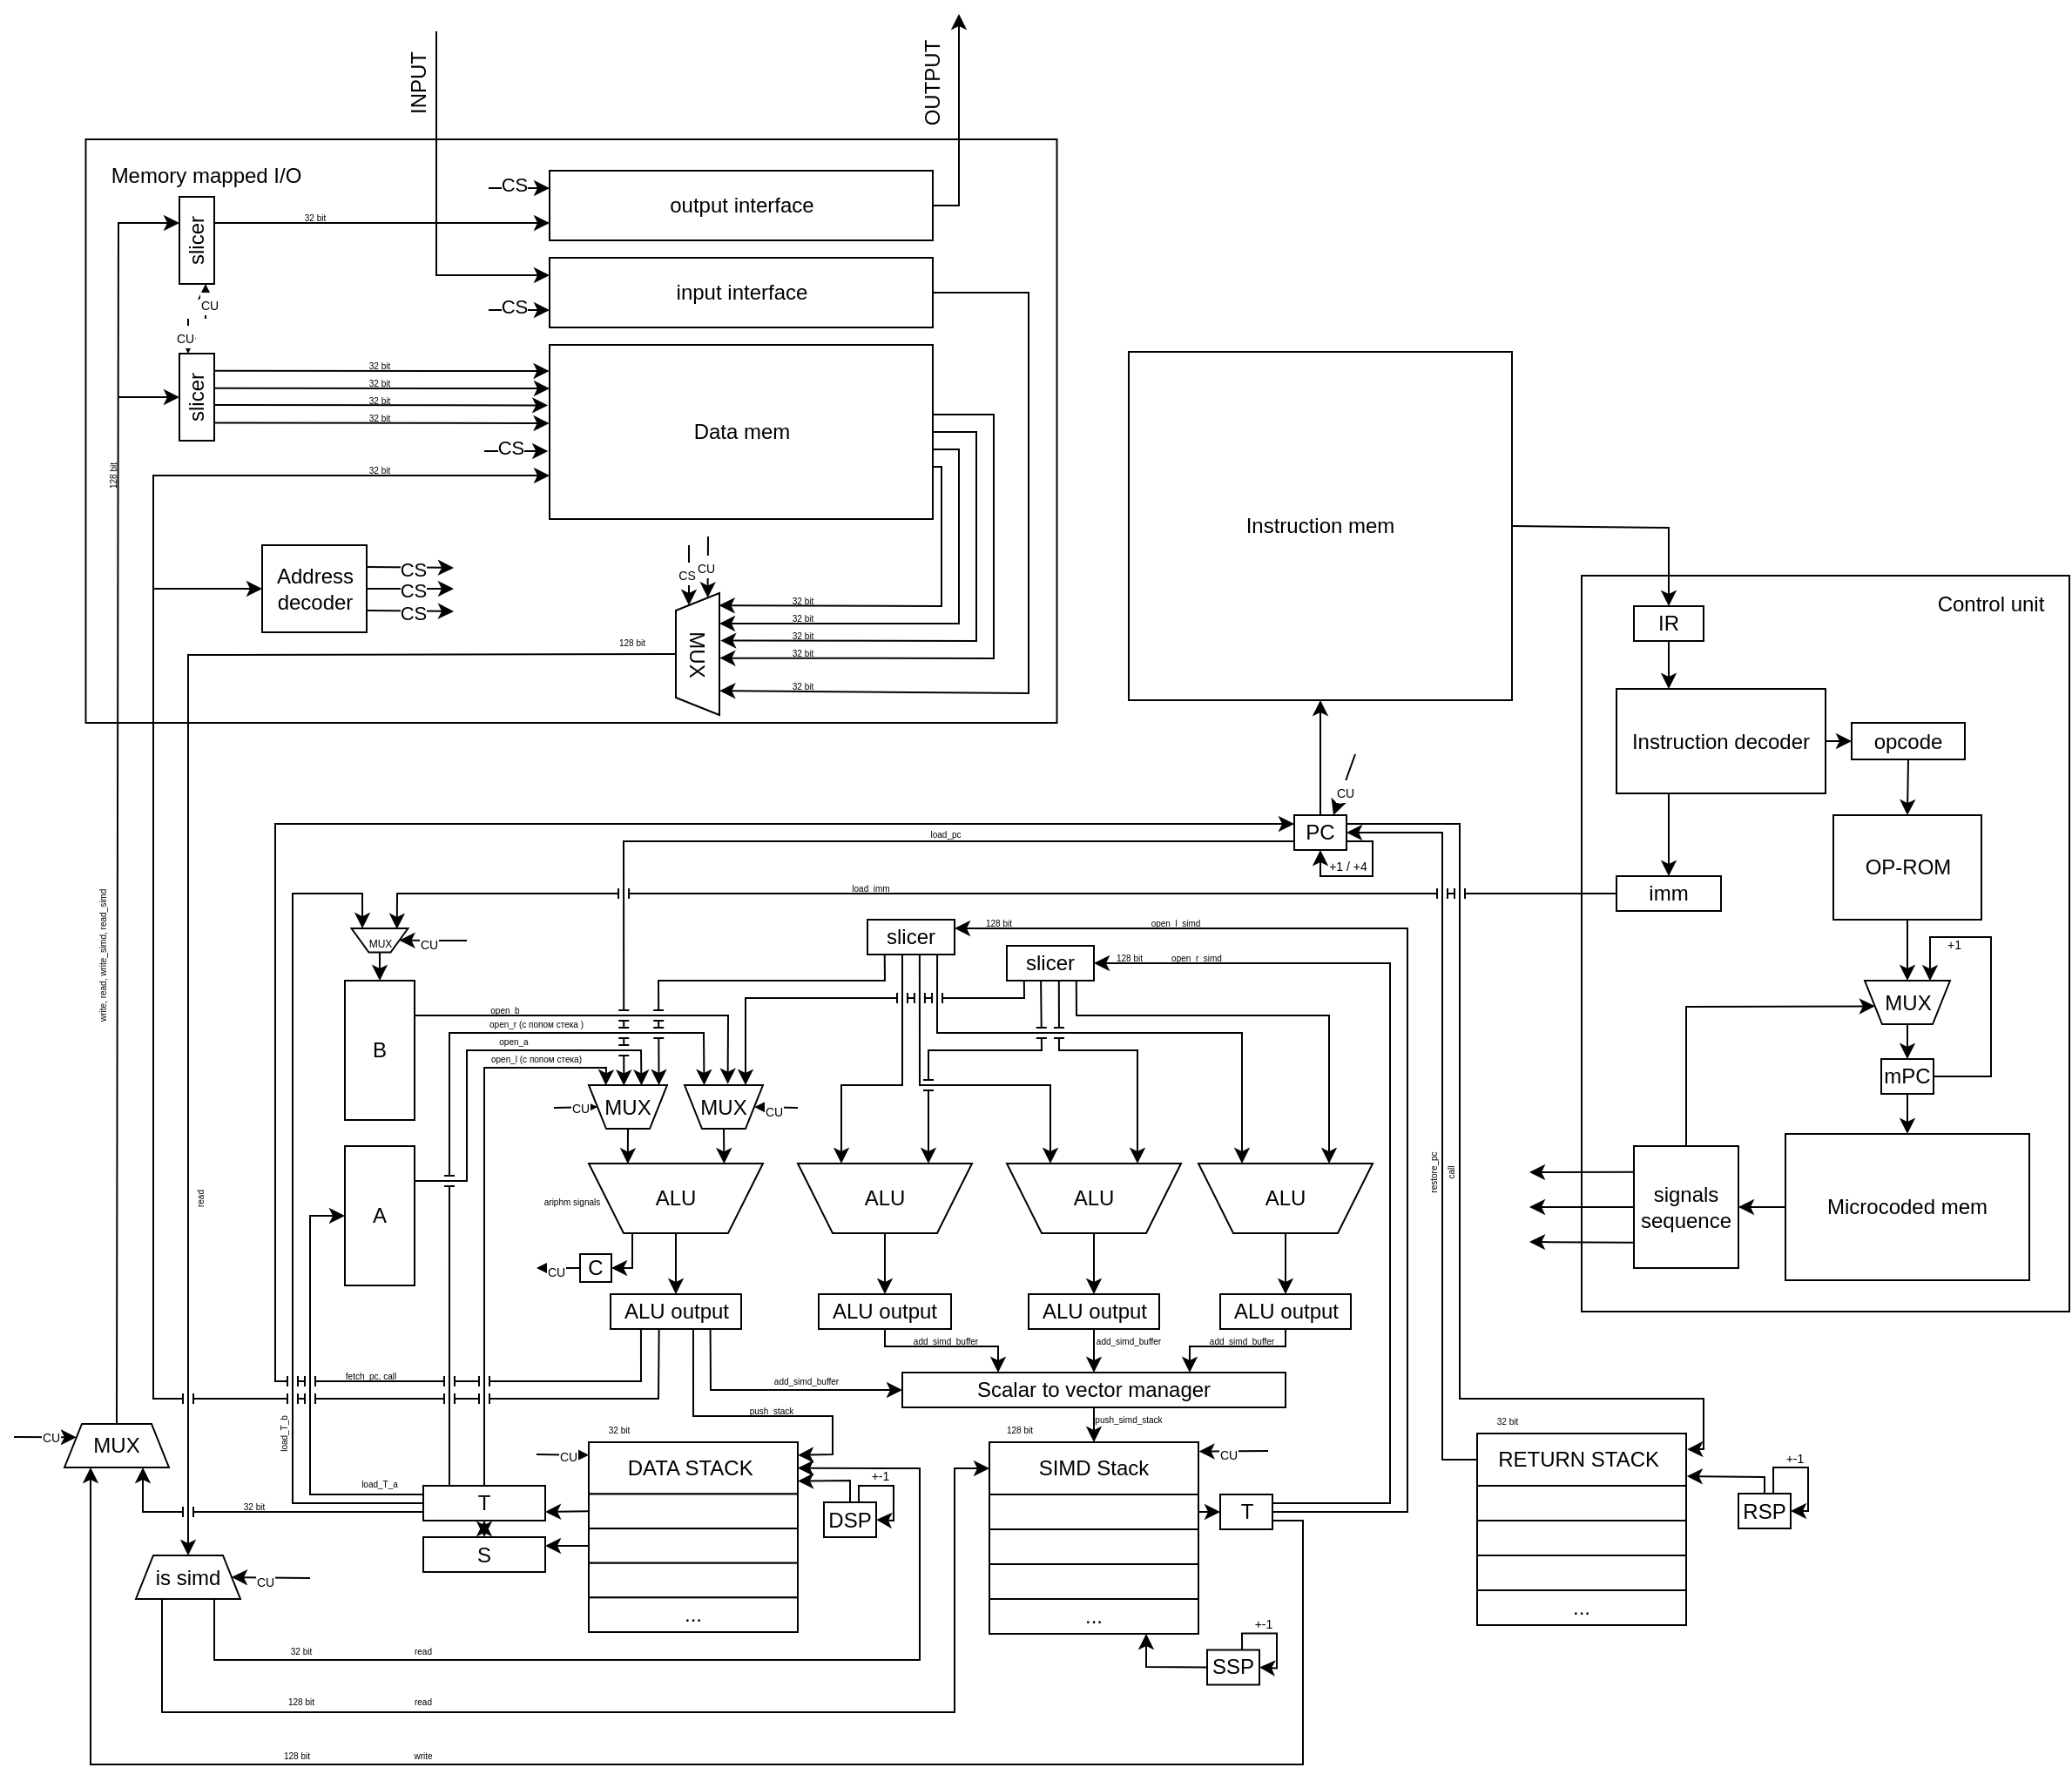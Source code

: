 <mxfile version="27.1.4">
  <diagram name="Страница — 1" id="vhccf90n8HAjRCcFvNFO">
    <mxGraphModel dx="2719" dy="2337" grid="1" gridSize="10" guides="1" tooltips="1" connect="1" arrows="1" fold="1" page="1" pageScale="1" pageWidth="827" pageHeight="1169" math="0" shadow="0">
      <root>
        <mxCell id="0" />
        <mxCell id="1" parent="0" />
        <mxCell id="4abXumAHSUl1lbsA-qvq-218" value="" style="rounded=0;whiteSpace=wrap;html=1;fillStyle=hatch;" parent="1" vertex="1">
          <mxGeometry x="-208.75" y="-213" width="557.5" height="335" as="geometry" />
        </mxCell>
        <mxCell id="h53qYUV3Ft0XdUHbnpaS-15" value="" style="rounded=0;whiteSpace=wrap;html=1;fillStyle=dashed;" parent="1" vertex="1">
          <mxGeometry x="650" y="37.5" width="280" height="422.5" as="geometry" />
        </mxCell>
        <mxCell id="h53qYUV3Ft0XdUHbnpaS-2" value="Instruction mem" style="rounded=0;whiteSpace=wrap;html=1;" parent="1" vertex="1">
          <mxGeometry x="390" y="-91" width="220" height="200" as="geometry" />
        </mxCell>
        <mxCell id="h53qYUV3Ft0XdUHbnpaS-29" value="C" style="rounded=0;whiteSpace=wrap;html=1;" parent="1" vertex="1">
          <mxGeometry x="75" y="427" width="18" height="16" as="geometry" />
        </mxCell>
        <mxCell id="h53qYUV3Ft0XdUHbnpaS-30" value="АLU" style="shape=trapezoid;perimeter=trapezoidPerimeter;whiteSpace=wrap;html=1;fixedSize=1;size=20;direction=west;" parent="1" vertex="1">
          <mxGeometry x="80" y="375" width="100" height="40" as="geometry" />
        </mxCell>
        <mxCell id="h53qYUV3Ft0XdUHbnpaS-31" value="B" style="rounded=0;whiteSpace=wrap;html=1;" parent="1" vertex="1">
          <mxGeometry x="-60" y="270" width="40" height="80" as="geometry" />
        </mxCell>
        <mxCell id="h53qYUV3Ft0XdUHbnpaS-34" value="" style="endArrow=classic;html=1;rounded=0;exitX=0.75;exitY=0;exitDx=0;exitDy=0;entryX=1;entryY=0.5;entryDx=0;entryDy=0;" parent="1" source="h53qYUV3Ft0XdUHbnpaS-30" target="h53qYUV3Ft0XdUHbnpaS-29" edge="1">
          <mxGeometry width="50" height="50" relative="1" as="geometry">
            <mxPoint x="155" y="485" as="sourcePoint" />
            <mxPoint x="205" y="435" as="targetPoint" />
            <Array as="points">
              <mxPoint x="105" y="435" />
            </Array>
          </mxGeometry>
        </mxCell>
        <mxCell id="h53qYUV3Ft0XdUHbnpaS-64" value="Data mem" style="rounded=0;whiteSpace=wrap;html=1;" parent="1" vertex="1">
          <mxGeometry x="57.5" y="-95" width="220" height="100" as="geometry" />
        </mxCell>
        <mxCell id="h53qYUV3Ft0XdUHbnpaS-76" value="" style="endArrow=classic;html=1;rounded=0;exitX=1;exitY=0.5;exitDx=0;exitDy=0;entryX=0.5;entryY=0;entryDx=0;entryDy=0;" parent="1" source="h53qYUV3Ft0XdUHbnpaS-2" target="h53qYUV3Ft0XdUHbnpaS-94" edge="1">
          <mxGeometry width="50" height="50" relative="1" as="geometry">
            <mxPoint x="270" y="280" as="sourcePoint" />
            <mxPoint x="720" y="50" as="targetPoint" />
            <Array as="points">
              <mxPoint x="700" y="10" />
            </Array>
          </mxGeometry>
        </mxCell>
        <mxCell id="h53qYUV3Ft0XdUHbnpaS-77" value="T" style="rounded=0;whiteSpace=wrap;html=1;" parent="1" vertex="1">
          <mxGeometry x="-15" y="560" width="70" height="20" as="geometry" />
        </mxCell>
        <mxCell id="h53qYUV3Ft0XdUHbnpaS-103" value="" style="group" parent="1" vertex="1" connectable="0">
          <mxGeometry x="80" y="535" width="120" height="109" as="geometry" />
        </mxCell>
        <mxCell id="h53qYUV3Ft0XdUHbnpaS-104" value="DATA STACK&amp;nbsp;" style="rounded=0;whiteSpace=wrap;html=1;" parent="h53qYUV3Ft0XdUHbnpaS-103" vertex="1">
          <mxGeometry width="120" height="29.727" as="geometry" />
        </mxCell>
        <mxCell id="h53qYUV3Ft0XdUHbnpaS-105" value="" style="rounded=0;whiteSpace=wrap;html=1;" parent="h53qYUV3Ft0XdUHbnpaS-103" vertex="1">
          <mxGeometry y="29.727" width="120" height="19.818" as="geometry" />
        </mxCell>
        <mxCell id="h53qYUV3Ft0XdUHbnpaS-106" value="" style="rounded=0;whiteSpace=wrap;html=1;" parent="h53qYUV3Ft0XdUHbnpaS-103" vertex="1">
          <mxGeometry y="49.545" width="120" height="19.818" as="geometry" />
        </mxCell>
        <mxCell id="h53qYUV3Ft0XdUHbnpaS-107" value="" style="rounded=0;whiteSpace=wrap;html=1;" parent="h53qYUV3Ft0XdUHbnpaS-103" vertex="1">
          <mxGeometry y="69.364" width="120" height="19.818" as="geometry" />
        </mxCell>
        <mxCell id="h53qYUV3Ft0XdUHbnpaS-108" value="..." style="rounded=0;whiteSpace=wrap;html=1;" parent="h53qYUV3Ft0XdUHbnpaS-103" vertex="1">
          <mxGeometry y="89.182" width="120" height="19.818" as="geometry" />
        </mxCell>
        <mxCell id="h53qYUV3Ft0XdUHbnpaS-109" value="" style="group" parent="1" vertex="1" connectable="0">
          <mxGeometry x="590" y="530" width="120" height="110" as="geometry" />
        </mxCell>
        <mxCell id="h53qYUV3Ft0XdUHbnpaS-110" value="RETURN STACK&amp;nbsp;" style="rounded=0;whiteSpace=wrap;html=1;" parent="h53qYUV3Ft0XdUHbnpaS-109" vertex="1">
          <mxGeometry width="120" height="30" as="geometry" />
        </mxCell>
        <mxCell id="h53qYUV3Ft0XdUHbnpaS-111" value="" style="rounded=0;whiteSpace=wrap;html=1;" parent="h53qYUV3Ft0XdUHbnpaS-109" vertex="1">
          <mxGeometry y="30" width="120" height="20" as="geometry" />
        </mxCell>
        <mxCell id="h53qYUV3Ft0XdUHbnpaS-112" value="" style="rounded=0;whiteSpace=wrap;html=1;" parent="h53qYUV3Ft0XdUHbnpaS-109" vertex="1">
          <mxGeometry y="50" width="120" height="20" as="geometry" />
        </mxCell>
        <mxCell id="h53qYUV3Ft0XdUHbnpaS-113" value="" style="rounded=0;whiteSpace=wrap;html=1;" parent="h53qYUV3Ft0XdUHbnpaS-109" vertex="1">
          <mxGeometry y="70" width="120" height="20" as="geometry" />
        </mxCell>
        <mxCell id="h53qYUV3Ft0XdUHbnpaS-114" value="..." style="rounded=0;whiteSpace=wrap;html=1;" parent="h53qYUV3Ft0XdUHbnpaS-109" vertex="1">
          <mxGeometry y="90" width="120" height="20" as="geometry" />
        </mxCell>
        <mxCell id="h53qYUV3Ft0XdUHbnpaS-115" value="" style="endArrow=classic;html=1;rounded=0;exitX=0;exitY=0.5;exitDx=0;exitDy=0;entryX=1;entryY=0.75;entryDx=0;entryDy=0;" parent="1" source="h53qYUV3Ft0XdUHbnpaS-105" target="h53qYUV3Ft0XdUHbnpaS-77" edge="1">
          <mxGeometry width="50" height="50" relative="1" as="geometry">
            <mxPoint x="100" y="630" as="sourcePoint" />
            <mxPoint x="150" y="580" as="targetPoint" />
          </mxGeometry>
        </mxCell>
        <mxCell id="h53qYUV3Ft0XdUHbnpaS-142" value="" style="endArrow=classic;html=1;rounded=0;exitX=0.5;exitY=0;exitDx=0;exitDy=0;entryX=1;entryY=0.75;entryDx=0;entryDy=0;" parent="1" source="h53qYUV3Ft0XdUHbnpaS-140" target="h53qYUV3Ft0XdUHbnpaS-104" edge="1">
          <mxGeometry width="50" height="50" relative="1" as="geometry">
            <mxPoint x="325" y="670" as="sourcePoint" />
            <mxPoint x="185" y="557.295" as="targetPoint" />
            <Array as="points">
              <mxPoint x="230" y="557" />
            </Array>
          </mxGeometry>
        </mxCell>
        <mxCell id="h53qYUV3Ft0XdUHbnpaS-143" value="" style="endArrow=classic;html=1;rounded=0;entryX=1.003;entryY=0.817;entryDx=0;entryDy=0;exitX=0.5;exitY=0;exitDx=0;exitDy=0;entryPerimeter=0;" parent="1" source="h53qYUV3Ft0XdUHbnpaS-149" target="h53qYUV3Ft0XdUHbnpaS-110" edge="1">
          <mxGeometry width="50" height="50" relative="1" as="geometry">
            <mxPoint x="755" y="550" as="sourcePoint" />
            <mxPoint x="850" y="540" as="targetPoint" />
            <Array as="points">
              <mxPoint x="755" y="555" />
            </Array>
          </mxGeometry>
        </mxCell>
        <mxCell id="h53qYUV3Ft0XdUHbnpaS-196" value="imm" style="rounded=0;whiteSpace=wrap;html=1;" parent="1" vertex="1">
          <mxGeometry x="670" y="210" width="60" height="20" as="geometry" />
        </mxCell>
        <mxCell id="h53qYUV3Ft0XdUHbnpaS-74" value="Control unit" style="text;html=1;align=center;verticalAlign=middle;whiteSpace=wrap;rounded=0;" parent="1" vertex="1">
          <mxGeometry x="840" y="37.5" width="90" height="32.5" as="geometry" />
        </mxCell>
        <mxCell id="h53qYUV3Ft0XdUHbnpaS-94" value="IR" style="rounded=0;whiteSpace=wrap;html=1;" parent="1" vertex="1">
          <mxGeometry x="680" y="55" width="40" height="20" as="geometry" />
        </mxCell>
        <mxCell id="h53qYUV3Ft0XdUHbnpaS-95" value="Instruction decoder" style="rounded=0;whiteSpace=wrap;html=1;" parent="1" vertex="1">
          <mxGeometry x="670" y="102.5" width="120" height="60" as="geometry" />
        </mxCell>
        <mxCell id="h53qYUV3Ft0XdUHbnpaS-96" value="Microcoded mem" style="rounded=0;whiteSpace=wrap;html=1;" parent="1" vertex="1">
          <mxGeometry x="767" y="358" width="140" height="84" as="geometry" />
        </mxCell>
        <mxCell id="h53qYUV3Ft0XdUHbnpaS-32" value="A" style="rounded=0;whiteSpace=wrap;html=1;" parent="1" vertex="1">
          <mxGeometry x="-60" y="365" width="40" height="80" as="geometry" />
        </mxCell>
        <mxCell id="h53qYUV3Ft0XdUHbnpaS-153" value="+-1" style="text;html=1;align=center;verticalAlign=middle;whiteSpace=wrap;rounded=0;fontSize=7;" parent="1" vertex="1">
          <mxGeometry x="765" y="539.5" width="15" height="10" as="geometry" />
        </mxCell>
        <mxCell id="h53qYUV3Ft0XdUHbnpaS-149" value="RSP" style="rounded=0;whiteSpace=wrap;html=1;" parent="1" vertex="1">
          <mxGeometry x="740" y="564.5" width="30" height="20" as="geometry" />
        </mxCell>
        <mxCell id="h53qYUV3Ft0XdUHbnpaS-150" value="" style="endArrow=classic;html=1;rounded=0;exitX=0.668;exitY=0.009;exitDx=0;exitDy=0;entryX=1;entryY=0.5;entryDx=0;entryDy=0;exitPerimeter=0;" parent="1" source="h53qYUV3Ft0XdUHbnpaS-149" target="h53qYUV3Ft0XdUHbnpaS-149" edge="1">
          <mxGeometry width="50" height="50" relative="1" as="geometry">
            <mxPoint x="770" y="554" as="sourcePoint" />
            <mxPoint x="785" y="559" as="targetPoint" />
            <Array as="points">
              <mxPoint x="760" y="549.5" />
              <mxPoint x="780" y="549.5" />
              <mxPoint x="780" y="574.5" />
            </Array>
          </mxGeometry>
        </mxCell>
        <mxCell id="h53qYUV3Ft0XdUHbnpaS-139" value="+-1" style="text;html=1;align=center;verticalAlign=middle;whiteSpace=wrap;rounded=0;fontSize=7;" parent="1" vertex="1">
          <mxGeometry x="240" y="550" width="15" height="10" as="geometry" />
        </mxCell>
        <mxCell id="h53qYUV3Ft0XdUHbnpaS-140" value="DSP" style="rounded=0;whiteSpace=wrap;html=1;" parent="1" vertex="1">
          <mxGeometry x="215" y="569.5" width="30" height="20" as="geometry" />
        </mxCell>
        <mxCell id="h53qYUV3Ft0XdUHbnpaS-141" value="" style="endArrow=classic;html=1;rounded=0;exitX=0.668;exitY=0.009;exitDx=0;exitDy=0;entryX=1;entryY=0.5;entryDx=0;entryDy=0;exitPerimeter=0;" parent="1" source="h53qYUV3Ft0XdUHbnpaS-140" target="h53qYUV3Ft0XdUHbnpaS-140" edge="1">
          <mxGeometry width="50" height="50" relative="1" as="geometry">
            <mxPoint x="245" y="564.5" as="sourcePoint" />
            <mxPoint x="260" y="569.5" as="targetPoint" />
            <Array as="points">
              <mxPoint x="235" y="560" />
              <mxPoint x="255" y="560" />
              <mxPoint x="255" y="580" />
            </Array>
          </mxGeometry>
        </mxCell>
        <mxCell id="h53qYUV3Ft0XdUHbnpaS-216" value="S" style="rounded=0;whiteSpace=wrap;html=1;" parent="1" vertex="1">
          <mxGeometry x="-15" y="589.5" width="70" height="20" as="geometry" />
        </mxCell>
        <mxCell id="h53qYUV3Ft0XdUHbnpaS-219" value="" style="endArrow=classic;html=1;rounded=0;exitX=0;exitY=0.5;exitDx=0;exitDy=0;entryX=1;entryY=0.25;entryDx=0;entryDy=0;" parent="1" source="h53qYUV3Ft0XdUHbnpaS-106" target="h53qYUV3Ft0XdUHbnpaS-216" edge="1">
          <mxGeometry width="50" height="50" relative="1" as="geometry">
            <mxPoint x="205" y="575" as="sourcePoint" />
            <mxPoint x="110" y="600" as="targetPoint" />
          </mxGeometry>
        </mxCell>
        <mxCell id="4abXumAHSUl1lbsA-qvq-5" value="" style="endArrow=classic;html=1;rounded=0;exitX=0.25;exitY=1;exitDx=0;exitDy=0;entryX=0.5;entryY=0;entryDx=0;entryDy=0;" parent="1" source="h53qYUV3Ft0XdUHbnpaS-95" target="h53qYUV3Ft0XdUHbnpaS-196" edge="1">
          <mxGeometry width="50" height="50" relative="1" as="geometry">
            <mxPoint x="620" y="272.5" as="sourcePoint" />
            <mxPoint x="620" y="222.5" as="targetPoint" />
          </mxGeometry>
        </mxCell>
        <mxCell id="4abXumAHSUl1lbsA-qvq-7" value="signals&lt;div&gt;sequence&lt;/div&gt;" style="rounded=0;whiteSpace=wrap;html=1;" parent="1" vertex="1">
          <mxGeometry x="680" y="365" width="60" height="70" as="geometry" />
        </mxCell>
        <mxCell id="4abXumAHSUl1lbsA-qvq-8" value="" style="endArrow=classic;html=1;rounded=0;exitX=0.006;exitY=0.212;exitDx=0;exitDy=0;exitPerimeter=0;" parent="1" source="4abXumAHSUl1lbsA-qvq-7" edge="1">
          <mxGeometry width="50" height="50" relative="1" as="geometry">
            <mxPoint x="490" y="485" as="sourcePoint" />
            <mxPoint x="620" y="380" as="targetPoint" />
          </mxGeometry>
        </mxCell>
        <mxCell id="4abXumAHSUl1lbsA-qvq-9" value="" style="endArrow=classic;html=1;rounded=0;exitX=0;exitY=0.5;exitDx=0;exitDy=0;" parent="1" source="4abXumAHSUl1lbsA-qvq-7" edge="1">
          <mxGeometry width="50" height="50" relative="1" as="geometry">
            <mxPoint x="480" y="535" as="sourcePoint" />
            <mxPoint x="620" y="400" as="targetPoint" />
          </mxGeometry>
        </mxCell>
        <mxCell id="4abXumAHSUl1lbsA-qvq-10" value="" style="endArrow=classic;html=1;rounded=0;exitX=-0.003;exitY=0.791;exitDx=0;exitDy=0;exitPerimeter=0;" parent="1" source="4abXumAHSUl1lbsA-qvq-7" edge="1">
          <mxGeometry width="50" height="50" relative="1" as="geometry">
            <mxPoint x="579" y="430" as="sourcePoint" />
            <mxPoint x="620" y="420" as="targetPoint" />
          </mxGeometry>
        </mxCell>
        <mxCell id="4abXumAHSUl1lbsA-qvq-15" value="" style="endArrow=classic;html=1;rounded=0;exitX=1;exitY=0.25;exitDx=0;exitDy=0;entryX=0.449;entryY=1.027;entryDx=0;entryDy=0;entryPerimeter=0;" parent="1" source="h53qYUV3Ft0XdUHbnpaS-31" target="4abXumAHSUl1lbsA-qvq-16" edge="1">
          <mxGeometry width="50" height="50" relative="1" as="geometry">
            <mxPoint x="50" y="360" as="sourcePoint" />
            <mxPoint x="170" y="330" as="targetPoint" />
            <Array as="points">
              <mxPoint x="160" y="290" />
            </Array>
          </mxGeometry>
        </mxCell>
        <mxCell id="4abXumAHSUl1lbsA-qvq-16" value="MUX" style="shape=trapezoid;perimeter=trapezoidPerimeter;whiteSpace=wrap;html=1;fixedSize=1;direction=west;size=10;" parent="1" vertex="1">
          <mxGeometry x="135" y="330" width="45" height="25" as="geometry" />
        </mxCell>
        <mxCell id="4abXumAHSUl1lbsA-qvq-17" value="MUX" style="shape=trapezoid;perimeter=trapezoidPerimeter;whiteSpace=wrap;html=1;fixedSize=1;direction=west;size=10;" parent="1" vertex="1">
          <mxGeometry x="80" y="330" width="45" height="25" as="geometry" />
        </mxCell>
        <mxCell id="4abXumAHSUl1lbsA-qvq-18" value="" style="endArrow=classic;html=1;rounded=0;exitX=0.5;exitY=0;exitDx=0;exitDy=0;entryX=0.223;entryY=0.997;entryDx=0;entryDy=0;entryPerimeter=0;" parent="1" source="4abXumAHSUl1lbsA-qvq-16" target="h53qYUV3Ft0XdUHbnpaS-30" edge="1">
          <mxGeometry width="50" height="50" relative="1" as="geometry">
            <mxPoint x="290" y="380" as="sourcePoint" />
            <mxPoint x="340" y="330" as="targetPoint" />
          </mxGeometry>
        </mxCell>
        <mxCell id="4abXumAHSUl1lbsA-qvq-19" value="" style="endArrow=classic;html=1;rounded=0;exitX=0.5;exitY=0;exitDx=0;exitDy=0;entryX=0.783;entryY=0.996;entryDx=0;entryDy=0;entryPerimeter=0;" parent="1" source="h53qYUV3Ft0XdUHbnpaS-77" target="4abXumAHSUl1lbsA-qvq-17" edge="1">
          <mxGeometry width="50" height="50" relative="1" as="geometry">
            <mxPoint x="20" y="530" as="sourcePoint" />
            <mxPoint x="30" y="380" as="targetPoint" />
            <Array as="points">
              <mxPoint x="20" y="530" />
              <mxPoint x="20" y="320" />
              <mxPoint x="90" y="320" />
            </Array>
          </mxGeometry>
        </mxCell>
        <mxCell id="4abXumAHSUl1lbsA-qvq-20" value="" style="endArrow=classic;html=1;rounded=0;entryX=0.328;entryY=0.993;entryDx=0;entryDy=0;entryPerimeter=0;exitX=1;exitY=0.25;exitDx=0;exitDy=0;" parent="1" target="4abXumAHSUl1lbsA-qvq-17" edge="1" source="h53qYUV3Ft0XdUHbnpaS-32">
          <mxGeometry width="50" height="50" relative="1" as="geometry">
            <mxPoint x="-20" y="365" as="sourcePoint" />
            <mxPoint x="100" y="340" as="targetPoint" />
            <Array as="points">
              <mxPoint x="10" y="385" />
              <mxPoint x="10" y="310" />
              <mxPoint x="110" y="310" />
            </Array>
          </mxGeometry>
        </mxCell>
        <mxCell id="4abXumAHSUl1lbsA-qvq-22" value="" style="endArrow=classic;html=1;rounded=0;exitX=0.214;exitY=-0.028;exitDx=0;exitDy=0;entryX=0.75;entryY=1;entryDx=0;entryDy=0;exitPerimeter=0;jumpStyle=line;" parent="1" source="h53qYUV3Ft0XdUHbnpaS-77" target="4abXumAHSUl1lbsA-qvq-16" edge="1">
          <mxGeometry width="50" height="50" relative="1" as="geometry">
            <mxPoint x="-40" y="560" as="sourcePoint" />
            <mxPoint x="10" y="510" as="targetPoint" />
            <Array as="points">
              <mxPoint y="550" />
              <mxPoint y="300" />
              <mxPoint x="146" y="300" />
            </Array>
          </mxGeometry>
        </mxCell>
        <mxCell id="4abXumAHSUl1lbsA-qvq-23" value="" style="endArrow=classic;html=1;rounded=0;exitX=0.5;exitY=0;exitDx=0;exitDy=0;entryX=0.776;entryY=0.996;entryDx=0;entryDy=0;entryPerimeter=0;" parent="1" source="4abXumAHSUl1lbsA-qvq-17" target="h53qYUV3Ft0XdUHbnpaS-30" edge="1">
          <mxGeometry width="50" height="50" relative="1" as="geometry">
            <mxPoint x="80" y="410" as="sourcePoint" />
            <mxPoint x="130" y="360" as="targetPoint" />
          </mxGeometry>
        </mxCell>
        <mxCell id="4abXumAHSUl1lbsA-qvq-25" value="ALU output" style="rounded=0;whiteSpace=wrap;html=1;" parent="1" vertex="1">
          <mxGeometry x="92.5" y="450" width="75" height="20" as="geometry" />
        </mxCell>
        <mxCell id="4abXumAHSUl1lbsA-qvq-26" value="" style="endArrow=classic;html=1;rounded=0;exitX=0.5;exitY=0;exitDx=0;exitDy=0;entryX=0.5;entryY=0;entryDx=0;entryDy=0;" parent="1" source="h53qYUV3Ft0XdUHbnpaS-30" target="4abXumAHSUl1lbsA-qvq-25" edge="1">
          <mxGeometry width="50" height="50" relative="1" as="geometry">
            <mxPoint x="90" y="500" as="sourcePoint" />
            <mxPoint x="140" y="450" as="targetPoint" />
          </mxGeometry>
        </mxCell>
        <mxCell id="4abXumAHSUl1lbsA-qvq-27" value="" style="endArrow=classic;html=1;rounded=0;exitX=0.633;exitY=1.017;exitDx=0;exitDy=0;entryX=1;entryY=0.25;entryDx=0;entryDy=0;exitPerimeter=0;" parent="1" source="4abXumAHSUl1lbsA-qvq-25" target="h53qYUV3Ft0XdUHbnpaS-104" edge="1">
          <mxGeometry width="50" height="50" relative="1" as="geometry">
            <mxPoint x="240" y="510" as="sourcePoint" />
            <mxPoint x="290" y="460" as="targetPoint" />
            <Array as="points">
              <mxPoint x="140" y="520" />
              <mxPoint x="220" y="520" />
              <mxPoint x="220" y="542" />
            </Array>
          </mxGeometry>
        </mxCell>
        <mxCell id="4abXumAHSUl1lbsA-qvq-34" value="" style="endArrow=classic;html=1;rounded=0;entryX=0.552;entryY=0.99;entryDx=0;entryDy=0;exitX=0;exitY=0.75;exitDx=0;exitDy=0;jumpStyle=line;entryPerimeter=0;" parent="1" source="h53qYUV3Ft0XdUHbnpaS-20" target="4abXumAHSUl1lbsA-qvq-17" edge="1">
          <mxGeometry width="50" height="50" relative="1" as="geometry">
            <mxPoint x="400" y="180" as="sourcePoint" />
            <mxPoint x="250" y="210" as="targetPoint" />
            <Array as="points">
              <mxPoint x="100" y="190" />
            </Array>
          </mxGeometry>
        </mxCell>
        <mxCell id="4abXumAHSUl1lbsA-qvq-35" value="" style="endArrow=classic;html=1;rounded=0;entryX=0;entryY=0.5;entryDx=0;entryDy=0;exitX=0;exitY=0.25;exitDx=0;exitDy=0;" parent="1" source="h53qYUV3Ft0XdUHbnpaS-77" target="h53qYUV3Ft0XdUHbnpaS-32" edge="1">
          <mxGeometry width="50" height="50" relative="1" as="geometry">
            <mxPoint x="-80" y="570" as="sourcePoint" />
            <mxPoint x="-40" y="520" as="targetPoint" />
            <Array as="points">
              <mxPoint x="-80" y="565" />
              <mxPoint x="-80" y="405" />
            </Array>
          </mxGeometry>
        </mxCell>
        <mxCell id="4abXumAHSUl1lbsA-qvq-36" value="" style="endArrow=classic;startArrow=classic;html=1;rounded=0;entryX=0.5;entryY=1;entryDx=0;entryDy=0;exitX=0.5;exitY=0;exitDx=0;exitDy=0;" parent="1" source="h53qYUV3Ft0XdUHbnpaS-216" target="h53qYUV3Ft0XdUHbnpaS-77" edge="1">
          <mxGeometry width="50" height="50" relative="1" as="geometry">
            <mxPoint x="50" y="660" as="sourcePoint" />
            <mxPoint x="100" y="610" as="targetPoint" />
          </mxGeometry>
        </mxCell>
        <mxCell id="4abXumAHSUl1lbsA-qvq-37" value="" style="endArrow=classic;html=1;rounded=0;exitX=1;exitY=0.25;exitDx=0;exitDy=0;jumpStyle=line;entryX=1.005;entryY=0.305;entryDx=0;entryDy=0;entryPerimeter=0;" parent="1" source="h53qYUV3Ft0XdUHbnpaS-20" target="h53qYUV3Ft0XdUHbnpaS-110" edge="1">
          <mxGeometry width="50" height="50" relative="1" as="geometry">
            <mxPoint x="494" y="200" as="sourcePoint" />
            <mxPoint x="650" y="510" as="targetPoint" />
            <Array as="points">
              <mxPoint x="580" y="180" />
              <mxPoint x="580" y="510" />
              <mxPoint x="720" y="510" />
              <mxPoint x="720" y="539" />
            </Array>
          </mxGeometry>
        </mxCell>
        <mxCell id="4abXumAHSUl1lbsA-qvq-38" value="" style="endArrow=classic;html=1;rounded=0;entryX=1;entryY=0.5;entryDx=0;entryDy=0;jumpStyle=line;exitX=0;exitY=0.5;exitDx=0;exitDy=0;" parent="1" source="h53qYUV3Ft0XdUHbnpaS-110" target="h53qYUV3Ft0XdUHbnpaS-20" edge="1">
          <mxGeometry width="50" height="50" relative="1" as="geometry">
            <mxPoint x="590" y="450" as="sourcePoint" />
            <mxPoint x="520" y="200" as="targetPoint" />
            <Array as="points">
              <mxPoint x="570" y="545" />
              <mxPoint x="570" y="185" />
            </Array>
          </mxGeometry>
        </mxCell>
        <mxCell id="4abXumAHSUl1lbsA-qvq-39" value="&lt;font style=&quot;font-size: 5px;&quot;&gt;load_imm&lt;/font&gt;" style="text;html=1;align=center;verticalAlign=middle;whiteSpace=wrap;rounded=0;" parent="1" vertex="1">
          <mxGeometry x="227.5" y="210" width="27.5" height="10" as="geometry" />
        </mxCell>
        <mxCell id="4abXumAHSUl1lbsA-qvq-40" value="&lt;font style=&quot;font-size: 5px;&quot;&gt;open_b&lt;/font&gt;" style="text;html=1;align=center;verticalAlign=middle;whiteSpace=wrap;rounded=0;" parent="1" vertex="1">
          <mxGeometry x="17.5" y="280" width="27.5" height="10" as="geometry" />
        </mxCell>
        <mxCell id="4abXumAHSUl1lbsA-qvq-41" value="&lt;font style=&quot;font-size: 5px;&quot;&gt;open_r (с попом стека )&lt;/font&gt;" style="text;html=1;align=center;verticalAlign=middle;whiteSpace=wrap;rounded=0;" parent="1" vertex="1">
          <mxGeometry x="20" y="285" width="60" height="15" as="geometry" />
        </mxCell>
        <mxCell id="4abXumAHSUl1lbsA-qvq-42" value="&lt;font style=&quot;font-size: 5px;&quot;&gt;open_a&lt;/font&gt;" style="text;html=1;align=center;verticalAlign=middle;whiteSpace=wrap;rounded=0;" parent="1" vertex="1">
          <mxGeometry x="22.5" y="290" width="27.5" height="25" as="geometry" />
        </mxCell>
        <mxCell id="4abXumAHSUl1lbsA-qvq-43" value="&lt;font style=&quot;font-size: 5px;&quot;&gt;open_l (с попом стека)&lt;/font&gt;" style="text;html=1;align=center;verticalAlign=middle;whiteSpace=wrap;rounded=0;" parent="1" vertex="1">
          <mxGeometry x="20" y="300" width="60" height="25" as="geometry" />
        </mxCell>
        <mxCell id="4abXumAHSUl1lbsA-qvq-44" value="&lt;font style=&quot;font-size: 5px; line-height: 130%;&quot;&gt;ariphm signals&lt;/font&gt;" style="text;html=1;align=center;verticalAlign=middle;whiteSpace=wrap;rounded=0;direction=west;" parent="1" vertex="1">
          <mxGeometry x="42.5" y="391.25" width="55" height="7.5" as="geometry" />
        </mxCell>
        <mxCell id="4abXumAHSUl1lbsA-qvq-45" value="&lt;span style=&quot;font-size: 5px;&quot;&gt;load_T_a&lt;/span&gt;" style="text;html=1;align=center;verticalAlign=middle;whiteSpace=wrap;rounded=0;direction=west;" parent="1" vertex="1">
          <mxGeometry x="-65" y="544.5" width="50" height="25" as="geometry" />
        </mxCell>
        <mxCell id="4abXumAHSUl1lbsA-qvq-46" value="&lt;span style=&quot;font-size: 5px;&quot;&gt;load_T_b&lt;/span&gt;" style="text;html=1;align=center;verticalAlign=bottom;whiteSpace=wrap;rounded=0;direction=west;flipV=0;flipH=0;spacing=0;horizontal=0;" parent="1" vertex="1">
          <mxGeometry x="-120" y="525" width="30" height="10" as="geometry" />
        </mxCell>
        <mxCell id="4abXumAHSUl1lbsA-qvq-52" value="&lt;span style=&quot;font-size: 5px;&quot;&gt;load_pc&lt;/span&gt;" style="text;html=1;align=center;verticalAlign=middle;whiteSpace=wrap;rounded=0;direction=west;" parent="1" vertex="1">
          <mxGeometry x="260" y="180" width="50" height="7.5" as="geometry" />
        </mxCell>
        <mxCell id="4abXumAHSUl1lbsA-qvq-62" value="&lt;span style=&quot;font-size: 5px;&quot;&gt;push_stack&lt;/span&gt;" style="text;html=1;align=center;verticalAlign=middle;whiteSpace=wrap;rounded=0;direction=west;" parent="1" vertex="1">
          <mxGeometry x="160" y="505" width="50" height="20" as="geometry" />
        </mxCell>
        <mxCell id="4abXumAHSUl1lbsA-qvq-63" value="&lt;span style=&quot;font-size: 5px;&quot;&gt;fetch_pc, call&lt;/span&gt;" style="text;html=1;align=center;verticalAlign=middle;whiteSpace=wrap;rounded=0;direction=west;" parent="1" vertex="1">
          <mxGeometry x="-70" y="490" width="50" height="10" as="geometry" />
        </mxCell>
        <mxCell id="4abXumAHSUl1lbsA-qvq-64" value="&lt;span style=&quot;font-size: 5px;&quot;&gt;restore_pc&lt;/span&gt;" style="text;html=1;align=center;verticalAlign=bottom;whiteSpace=wrap;rounded=0;direction=west;flipV=0;flipH=0;spacing=0;horizontal=0;" parent="1" vertex="1">
          <mxGeometry x="540" y="375" width="30" height="10" as="geometry" />
        </mxCell>
        <mxCell id="4abXumAHSUl1lbsA-qvq-65" value="&lt;span style=&quot;font-size: 5px;&quot;&gt;call&lt;/span&gt;" style="text;html=1;align=center;verticalAlign=bottom;whiteSpace=wrap;rounded=0;direction=west;flipV=0;flipH=0;spacing=0;horizontal=0;" parent="1" vertex="1">
          <mxGeometry x="550" y="375" width="30" height="10" as="geometry" />
        </mxCell>
        <mxCell id="4abXumAHSUl1lbsA-qvq-95" value="&lt;span style=&quot;font-size: 5px;&quot;&gt;write, read, write_simd, read_simd&amp;nbsp;&lt;/span&gt;" style="text;html=1;align=center;verticalAlign=middle;whiteSpace=wrap;rounded=0;direction=west;rotation=-90;" parent="1" vertex="1">
          <mxGeometry x="-251.25" y="246.25" width="100" height="17.5" as="geometry" />
        </mxCell>
        <mxCell id="4abXumAHSUl1lbsA-qvq-131" value="" style="endArrow=classic;html=1;rounded=0;exitX=0.5;exitY=1;exitDx=0;exitDy=0;entryX=0.25;entryY=0;entryDx=0;entryDy=0;" parent="1" source="h53qYUV3Ft0XdUHbnpaS-94" target="h53qYUV3Ft0XdUHbnpaS-95" edge="1">
          <mxGeometry width="50" height="50" relative="1" as="geometry">
            <mxPoint x="680" y="145" as="sourcePoint" />
            <mxPoint x="645" y="122.5" as="targetPoint" />
            <Array as="points" />
          </mxGeometry>
        </mxCell>
        <mxCell id="4abXumAHSUl1lbsA-qvq-137" value="" style="group" parent="1" vertex="1" connectable="0">
          <mxGeometry x="310" y="535" width="120" height="110" as="geometry" />
        </mxCell>
        <mxCell id="4abXumAHSUl1lbsA-qvq-138" value="SIMD Stack" style="rounded=0;whiteSpace=wrap;html=1;" parent="4abXumAHSUl1lbsA-qvq-137" vertex="1">
          <mxGeometry width="120" height="30" as="geometry" />
        </mxCell>
        <mxCell id="4abXumAHSUl1lbsA-qvq-139" value="" style="rounded=0;whiteSpace=wrap;html=1;" parent="4abXumAHSUl1lbsA-qvq-137" vertex="1">
          <mxGeometry y="30" width="120" height="20" as="geometry" />
        </mxCell>
        <mxCell id="4abXumAHSUl1lbsA-qvq-140" value="" style="rounded=0;whiteSpace=wrap;html=1;" parent="4abXumAHSUl1lbsA-qvq-137" vertex="1">
          <mxGeometry y="50" width="120" height="20" as="geometry" />
        </mxCell>
        <mxCell id="4abXumAHSUl1lbsA-qvq-141" value="" style="rounded=0;whiteSpace=wrap;html=1;" parent="4abXumAHSUl1lbsA-qvq-137" vertex="1">
          <mxGeometry y="70" width="120" height="20" as="geometry" />
        </mxCell>
        <mxCell id="4abXumAHSUl1lbsA-qvq-142" value="..." style="rounded=0;whiteSpace=wrap;html=1;" parent="4abXumAHSUl1lbsA-qvq-137" vertex="1">
          <mxGeometry y="90" width="120" height="20" as="geometry" />
        </mxCell>
        <mxCell id="4abXumAHSUl1lbsA-qvq-145" value="Scalar to vector manager" style="rounded=0;whiteSpace=wrap;html=1;" parent="1" vertex="1">
          <mxGeometry x="260" y="495" width="220" height="20" as="geometry" />
        </mxCell>
        <mxCell id="4abXumAHSUl1lbsA-qvq-150" value="" style="endArrow=classic;html=1;rounded=0;entryX=0.5;entryY=0;entryDx=0;entryDy=0;exitX=0.5;exitY=1;exitDx=0;exitDy=0;" parent="1" source="4abXumAHSUl1lbsA-qvq-145" target="4abXumAHSUl1lbsA-qvq-138" edge="1">
          <mxGeometry width="50" height="50" relative="1" as="geometry">
            <mxPoint x="370" y="520" as="sourcePoint" />
            <mxPoint x="420" y="490" as="targetPoint" />
            <Array as="points">
              <mxPoint x="370" y="530" />
            </Array>
          </mxGeometry>
        </mxCell>
        <mxCell id="4abXumAHSUl1lbsA-qvq-168" value="АLU" style="shape=trapezoid;perimeter=trapezoidPerimeter;whiteSpace=wrap;html=1;fixedSize=1;size=20;direction=west;" parent="1" vertex="1">
          <mxGeometry x="200" y="375" width="100" height="40" as="geometry" />
        </mxCell>
        <mxCell id="4abXumAHSUl1lbsA-qvq-171" value="АLU" style="shape=trapezoid;perimeter=trapezoidPerimeter;whiteSpace=wrap;html=1;fixedSize=1;size=20;direction=west;" parent="1" vertex="1">
          <mxGeometry x="320" y="375" width="100" height="40" as="geometry" />
        </mxCell>
        <mxCell id="4abXumAHSUl1lbsA-qvq-174" value="АLU" style="shape=trapezoid;perimeter=trapezoidPerimeter;whiteSpace=wrap;html=1;fixedSize=1;size=20;direction=west;" parent="1" vertex="1">
          <mxGeometry x="430" y="375" width="100" height="40" as="geometry" />
        </mxCell>
        <mxCell id="4abXumAHSUl1lbsA-qvq-177" value="&lt;span style=&quot;font-size: 5px;&quot;&gt;push_simd_stack&lt;/span&gt;" style="text;html=1;align=center;verticalAlign=middle;whiteSpace=wrap;rounded=0;direction=west;" parent="1" vertex="1">
          <mxGeometry x="365" y="510" width="50" height="20" as="geometry" />
        </mxCell>
        <mxCell id="4abXumAHSUl1lbsA-qvq-178" value="ALU output" style="rounded=0;whiteSpace=wrap;html=1;" parent="1" vertex="1">
          <mxGeometry x="212" y="450" width="76" height="20" as="geometry" />
        </mxCell>
        <mxCell id="4abXumAHSUl1lbsA-qvq-179" value="ALU output" style="rounded=0;whiteSpace=wrap;html=1;" parent="1" vertex="1">
          <mxGeometry x="332.5" y="450" width="75" height="20" as="geometry" />
        </mxCell>
        <mxCell id="4abXumAHSUl1lbsA-qvq-180" value="ALU output" style="rounded=0;whiteSpace=wrap;html=1;" parent="1" vertex="1">
          <mxGeometry x="442.5" y="450" width="75" height="20" as="geometry" />
        </mxCell>
        <mxCell id="4abXumAHSUl1lbsA-qvq-181" value="" style="endArrow=classic;html=1;rounded=0;exitX=0.764;exitY=1.013;exitDx=0;exitDy=0;exitPerimeter=0;entryX=0;entryY=0.5;entryDx=0;entryDy=0;" parent="1" source="4abXumAHSUl1lbsA-qvq-25" target="4abXumAHSUl1lbsA-qvq-145" edge="1">
          <mxGeometry width="50" height="50" relative="1" as="geometry">
            <mxPoint x="180" y="500" as="sourcePoint" />
            <mxPoint x="250" y="460" as="targetPoint" />
            <Array as="points">
              <mxPoint x="150" y="505" />
            </Array>
          </mxGeometry>
        </mxCell>
        <mxCell id="4abXumAHSUl1lbsA-qvq-182" value="" style="endArrow=classic;html=1;rounded=0;exitX=0.5;exitY=1;exitDx=0;exitDy=0;entryX=0.25;entryY=0;entryDx=0;entryDy=0;" parent="1" source="4abXumAHSUl1lbsA-qvq-178" target="4abXumAHSUl1lbsA-qvq-145" edge="1">
          <mxGeometry width="50" height="50" relative="1" as="geometry">
            <mxPoint x="270" y="520" as="sourcePoint" />
            <mxPoint x="320" y="470" as="targetPoint" />
            <Array as="points">
              <mxPoint x="250" y="480" />
              <mxPoint x="315" y="480" />
            </Array>
          </mxGeometry>
        </mxCell>
        <mxCell id="4abXumAHSUl1lbsA-qvq-183" value="" style="endArrow=classic;html=1;rounded=0;exitX=0.5;exitY=1;exitDx=0;exitDy=0;entryX=0.5;entryY=0;entryDx=0;entryDy=0;" parent="1" source="4abXumAHSUl1lbsA-qvq-179" target="4abXumAHSUl1lbsA-qvq-145" edge="1">
          <mxGeometry width="50" height="50" relative="1" as="geometry">
            <mxPoint x="350" y="520" as="sourcePoint" />
            <mxPoint x="400" y="470" as="targetPoint" />
          </mxGeometry>
        </mxCell>
        <mxCell id="4abXumAHSUl1lbsA-qvq-184" value="" style="endArrow=classic;html=1;rounded=0;exitX=0.5;exitY=0;exitDx=0;exitDy=0;entryX=0.5;entryY=0;entryDx=0;entryDy=0;" parent="1" source="4abXumAHSUl1lbsA-qvq-174" target="4abXumAHSUl1lbsA-qvq-180" edge="1">
          <mxGeometry width="50" height="50" relative="1" as="geometry">
            <mxPoint x="440" y="490" as="sourcePoint" />
            <mxPoint x="490" y="440" as="targetPoint" />
          </mxGeometry>
        </mxCell>
        <mxCell id="4abXumAHSUl1lbsA-qvq-185" value="" style="endArrow=classic;html=1;rounded=0;exitX=0.5;exitY=1;exitDx=0;exitDy=0;entryX=0.75;entryY=0;entryDx=0;entryDy=0;" parent="1" source="4abXumAHSUl1lbsA-qvq-180" target="4abXumAHSUl1lbsA-qvq-145" edge="1">
          <mxGeometry width="50" height="50" relative="1" as="geometry">
            <mxPoint x="480" y="430" as="sourcePoint" />
            <mxPoint x="483" y="465" as="targetPoint" />
            <Array as="points">
              <mxPoint x="480" y="480" />
              <mxPoint x="425" y="480" />
            </Array>
          </mxGeometry>
        </mxCell>
        <mxCell id="4abXumAHSUl1lbsA-qvq-186" value="" style="endArrow=classic;html=1;rounded=0;exitX=0.5;exitY=0;exitDx=0;exitDy=0;entryX=0.5;entryY=0;entryDx=0;entryDy=0;" parent="1" source="4abXumAHSUl1lbsA-qvq-171" target="4abXumAHSUl1lbsA-qvq-179" edge="1">
          <mxGeometry width="50" height="50" relative="1" as="geometry">
            <mxPoint x="375" y="425" as="sourcePoint" />
            <mxPoint x="375" y="460" as="targetPoint" />
          </mxGeometry>
        </mxCell>
        <mxCell id="4abXumAHSUl1lbsA-qvq-187" value="" style="endArrow=classic;html=1;rounded=0;exitX=0.5;exitY=0;exitDx=0;exitDy=0;entryX=0.5;entryY=0;entryDx=0;entryDy=0;" parent="1" source="4abXumAHSUl1lbsA-qvq-168" target="4abXumAHSUl1lbsA-qvq-178" edge="1">
          <mxGeometry width="50" height="50" relative="1" as="geometry">
            <mxPoint x="370" y="440" as="sourcePoint" />
            <mxPoint x="370" y="475" as="targetPoint" />
          </mxGeometry>
        </mxCell>
        <mxCell id="4abXumAHSUl1lbsA-qvq-188" value="&lt;span style=&quot;font-size: 5px;&quot;&gt;add_simd_buffer&lt;/span&gt;" style="text;html=1;align=center;verticalAlign=middle;whiteSpace=wrap;rounded=0;direction=west;" parent="1" vertex="1">
          <mxGeometry x="180" y="490" width="50" height="15" as="geometry" />
        </mxCell>
        <mxCell id="4abXumAHSUl1lbsA-qvq-189" value="&lt;span style=&quot;font-size: 5px;&quot;&gt;add_simd_buffer&lt;/span&gt;" style="text;html=1;align=center;verticalAlign=middle;whiteSpace=wrap;rounded=0;direction=west;" parent="1" vertex="1">
          <mxGeometry x="260" y="465" width="50" height="20" as="geometry" />
        </mxCell>
        <mxCell id="4abXumAHSUl1lbsA-qvq-190" value="&lt;span style=&quot;font-size: 5px;&quot;&gt;add_simd_buffer&lt;/span&gt;" style="text;html=1;align=center;verticalAlign=middle;whiteSpace=wrap;rounded=0;direction=west;" parent="1" vertex="1">
          <mxGeometry x="365" y="465" width="50" height="20" as="geometry" />
        </mxCell>
        <mxCell id="4abXumAHSUl1lbsA-qvq-191" value="&lt;span style=&quot;font-size: 5px;&quot;&gt;add_simd_buffer&lt;/span&gt;" style="text;html=1;align=center;verticalAlign=middle;whiteSpace=wrap;rounded=0;direction=west;" parent="1" vertex="1">
          <mxGeometry x="430" y="465" width="50" height="20" as="geometry" />
        </mxCell>
        <mxCell id="4abXumAHSUl1lbsA-qvq-195" value="slicer" style="rounded=0;whiteSpace=wrap;html=1;" parent="1" vertex="1">
          <mxGeometry x="240" y="235" width="50" height="20" as="geometry" />
        </mxCell>
        <mxCell id="4abXumAHSUl1lbsA-qvq-196" value="slicer" style="rounded=0;whiteSpace=wrap;html=1;" parent="1" vertex="1">
          <mxGeometry x="320" y="250" width="50" height="20" as="geometry" />
        </mxCell>
        <mxCell id="4abXumAHSUl1lbsA-qvq-198" value="T" style="rounded=0;whiteSpace=wrap;html=1;" parent="1" vertex="1">
          <mxGeometry x="442.5" y="565" width="30" height="20" as="geometry" />
        </mxCell>
        <mxCell id="4abXumAHSUl1lbsA-qvq-200" value="" style="endArrow=classic;html=1;rounded=0;exitX=1;exitY=0.5;exitDx=0;exitDy=0;entryX=0;entryY=0.5;entryDx=0;entryDy=0;" parent="1" source="4abXumAHSUl1lbsA-qvq-139" target="4abXumAHSUl1lbsA-qvq-198" edge="1">
          <mxGeometry width="50" height="50" relative="1" as="geometry">
            <mxPoint x="490" y="590" as="sourcePoint" />
            <mxPoint x="540" y="540" as="targetPoint" />
          </mxGeometry>
        </mxCell>
        <mxCell id="4abXumAHSUl1lbsA-qvq-202" value="" style="endArrow=classic;html=1;rounded=0;exitX=1;exitY=0.25;exitDx=0;exitDy=0;entryX=1;entryY=0.5;entryDx=0;entryDy=0;" parent="1" source="4abXumAHSUl1lbsA-qvq-198" target="4abXumAHSUl1lbsA-qvq-196" edge="1">
          <mxGeometry width="50" height="50" relative="1" as="geometry">
            <mxPoint x="510" y="550" as="sourcePoint" />
            <mxPoint x="560" y="500" as="targetPoint" />
            <Array as="points">
              <mxPoint x="540" y="570" />
              <mxPoint x="540" y="260" />
            </Array>
          </mxGeometry>
        </mxCell>
        <mxCell id="4abXumAHSUl1lbsA-qvq-203" value="" style="endArrow=classic;html=1;rounded=0;exitX=1;exitY=0.5;exitDx=0;exitDy=0;entryX=1;entryY=0.25;entryDx=0;entryDy=0;" parent="1" source="4abXumAHSUl1lbsA-qvq-198" target="4abXumAHSUl1lbsA-qvq-195" edge="1">
          <mxGeometry width="50" height="50" relative="1" as="geometry">
            <mxPoint x="470" y="610" as="sourcePoint" />
            <mxPoint x="560" y="270" as="targetPoint" />
            <Array as="points">
              <mxPoint x="550" y="575" />
              <mxPoint x="550" y="240" />
            </Array>
          </mxGeometry>
        </mxCell>
        <mxCell id="4abXumAHSUl1lbsA-qvq-204" value="" style="endArrow=classic;html=1;rounded=0;entryX=0.105;entryY=1.001;entryDx=0;entryDy=0;jumpStyle=line;entryPerimeter=0;exitX=0.197;exitY=0.997;exitDx=0;exitDy=0;exitPerimeter=0;" parent="1" source="4abXumAHSUl1lbsA-qvq-195" target="4abXumAHSUl1lbsA-qvq-17" edge="1">
          <mxGeometry width="50" height="50" relative="1" as="geometry">
            <mxPoint x="249.93" y="250" as="sourcePoint" />
            <mxPoint x="249.93" y="270" as="targetPoint" />
            <Array as="points">
              <mxPoint x="250" y="270" />
              <mxPoint x="120" y="270" />
            </Array>
          </mxGeometry>
        </mxCell>
        <mxCell id="4abXumAHSUl1lbsA-qvq-207" value="" style="endArrow=classic;html=1;rounded=0;entryX=0.75;entryY=1;entryDx=0;entryDy=0;exitX=0.4;exitY=1.016;exitDx=0;exitDy=0;exitPerimeter=0;" parent="1" source="4abXumAHSUl1lbsA-qvq-195" target="4abXumAHSUl1lbsA-qvq-168" edge="1">
          <mxGeometry width="50" height="50" relative="1" as="geometry">
            <mxPoint x="260" y="250" as="sourcePoint" />
            <mxPoint x="260" y="270" as="targetPoint" />
            <Array as="points">
              <mxPoint x="260" y="330" />
              <mxPoint x="225" y="330" />
            </Array>
          </mxGeometry>
        </mxCell>
        <mxCell id="4abXumAHSUl1lbsA-qvq-208" value="" style="endArrow=classic;html=1;rounded=0;exitX=0.798;exitY=1;exitDx=0;exitDy=0;exitPerimeter=0;entryX=0.25;entryY=1;entryDx=0;entryDy=0;jumpStyle=line;" parent="1" source="4abXumAHSUl1lbsA-qvq-196" target="4abXumAHSUl1lbsA-qvq-174" edge="1">
          <mxGeometry width="50" height="50" relative="1" as="geometry">
            <mxPoint x="350" y="270" as="sourcePoint" />
            <mxPoint x="500" y="320" as="targetPoint" />
            <Array as="points">
              <mxPoint x="360" y="290" />
              <mxPoint x="505" y="290" />
            </Array>
          </mxGeometry>
        </mxCell>
        <mxCell id="4abXumAHSUl1lbsA-qvq-210" value="" style="endArrow=classic;html=1;rounded=0;exitX=0.599;exitY=0.997;exitDx=0;exitDy=0;exitPerimeter=0;entryX=0.75;entryY=1;entryDx=0;entryDy=0;" parent="1" source="4abXumAHSUl1lbsA-qvq-195" target="4abXumAHSUl1lbsA-qvq-171" edge="1">
          <mxGeometry width="50" height="50" relative="1" as="geometry">
            <mxPoint x="260" y="260" as="sourcePoint" />
            <mxPoint x="270" y="270" as="targetPoint" />
            <Array as="points">
              <mxPoint x="270" y="330" />
              <mxPoint x="345" y="330" />
            </Array>
          </mxGeometry>
        </mxCell>
        <mxCell id="4abXumAHSUl1lbsA-qvq-212" value="" style="endArrow=classic;html=1;rounded=0;exitX=0.801;exitY=0.997;exitDx=0;exitDy=0;exitPerimeter=0;entryX=0.75;entryY=1;entryDx=0;entryDy=0;" parent="1" source="4abXumAHSUl1lbsA-qvq-195" target="4abXumAHSUl1lbsA-qvq-174" edge="1">
          <mxGeometry width="50" height="50" relative="1" as="geometry">
            <mxPoint x="277.43" y="250" as="sourcePoint" />
            <mxPoint x="280" y="270" as="targetPoint" />
            <Array as="points">
              <mxPoint x="280" y="300" />
              <mxPoint x="455" y="300" />
            </Array>
          </mxGeometry>
        </mxCell>
        <mxCell id="4abXumAHSUl1lbsA-qvq-211" value="" style="endArrow=classic;html=1;rounded=0;exitX=0.598;exitY=1;exitDx=0;exitDy=0;exitPerimeter=0;entryX=0.25;entryY=1;entryDx=0;entryDy=0;jumpStyle=line;" parent="1" source="4abXumAHSUl1lbsA-qvq-196" target="4abXumAHSUl1lbsA-qvq-171" edge="1">
          <mxGeometry width="50" height="50" relative="1" as="geometry">
            <mxPoint x="332.5" y="280" as="sourcePoint" />
            <mxPoint x="350" y="290" as="targetPoint" />
            <Array as="points">
              <mxPoint x="350" y="310" />
              <mxPoint x="395" y="310" />
            </Array>
          </mxGeometry>
        </mxCell>
        <mxCell id="4abXumAHSUl1lbsA-qvq-209" value="" style="endArrow=classic;html=1;rounded=0;exitX=0.391;exitY=1.009;exitDx=0;exitDy=0;exitPerimeter=0;entryX=0.25;entryY=1;entryDx=0;entryDy=0;jumpStyle=line;" parent="1" source="4abXumAHSUl1lbsA-qvq-196" target="4abXumAHSUl1lbsA-qvq-168" edge="1">
          <mxGeometry width="50" height="50" relative="1" as="geometry">
            <mxPoint x="260" y="275" as="sourcePoint" />
            <mxPoint x="340" y="290" as="targetPoint" />
            <Array as="points">
              <mxPoint x="340" y="310" />
              <mxPoint x="275" y="310" />
            </Array>
          </mxGeometry>
        </mxCell>
        <mxCell id="4abXumAHSUl1lbsA-qvq-205" value="" style="endArrow=classic;html=1;rounded=0;exitX=0.198;exitY=1.004;exitDx=0;exitDy=0;exitPerimeter=0;startFill=0;endFill=1;jumpStyle=line;" parent="1" source="4abXumAHSUl1lbsA-qvq-196" edge="1">
          <mxGeometry width="50" height="50" relative="1" as="geometry">
            <mxPoint x="249.93" y="270" as="sourcePoint" />
            <mxPoint x="170" y="330" as="targetPoint" />
            <Array as="points">
              <mxPoint x="330" y="280" />
              <mxPoint x="170" y="280" />
            </Array>
          </mxGeometry>
        </mxCell>
        <mxCell id="4abXumAHSUl1lbsA-qvq-221" value="" style="endArrow=classic;html=1;rounded=0;exitX=1;exitY=0.75;exitDx=0;exitDy=0;entryX=0.25;entryY=1;entryDx=0;entryDy=0;jumpStyle=line;" parent="1" source="4abXumAHSUl1lbsA-qvq-198" target="k0eIlVullvFo5XqTVub4-41" edge="1">
          <mxGeometry width="50" height="50" relative="1" as="geometry">
            <mxPoint x="345" y="720" as="sourcePoint" />
            <mxPoint x="-320" y="280" as="targetPoint" />
            <Array as="points">
              <mxPoint x="490" y="580" />
              <mxPoint x="490" y="720" />
              <mxPoint x="-206" y="720" />
            </Array>
          </mxGeometry>
        </mxCell>
        <mxCell id="4abXumAHSUl1lbsA-qvq-14" value="" style="endArrow=classic;html=1;rounded=0;exitX=0;exitY=0.5;exitDx=0;exitDy=0;entryX=0.806;entryY=0.998;entryDx=0;entryDy=0;entryPerimeter=0;" parent="1" source="h53qYUV3Ft0XdUHbnpaS-77" target="40QbXQSvtz66Yo_2s5a5-9" edge="1">
          <mxGeometry width="50" height="50" relative="1" as="geometry">
            <mxPoint x="-160" y="550" as="sourcePoint" />
            <mxPoint x="-50" y="240" as="targetPoint" />
            <Array as="points">
              <mxPoint x="-90" y="570" />
              <mxPoint x="-90" y="220" />
              <mxPoint x="-50" y="220" />
            </Array>
          </mxGeometry>
        </mxCell>
        <mxCell id="4abXumAHSUl1lbsA-qvq-29" value="" style="endArrow=classic;html=1;rounded=0;exitX=0.233;exitY=1.002;exitDx=0;exitDy=0;entryX=0;entryY=0.25;entryDx=0;entryDy=0;exitPerimeter=0;jumpStyle=line;" parent="1" source="4abXumAHSUl1lbsA-qvq-25" target="h53qYUV3Ft0XdUHbnpaS-20" edge="1">
          <mxGeometry width="50" height="50" relative="1" as="geometry">
            <mxPoint x="240" y="510" as="sourcePoint" />
            <mxPoint x="140" y="180" as="targetPoint" />
            <Array as="points">
              <mxPoint x="110" y="500" />
              <mxPoint x="-100" y="500" />
              <mxPoint x="-100" y="180" />
            </Array>
          </mxGeometry>
        </mxCell>
        <mxCell id="4abXumAHSUl1lbsA-qvq-232" value="+-1" style="text;html=1;align=center;verticalAlign=middle;whiteSpace=wrap;rounded=0;fontSize=7;" parent="1" vertex="1">
          <mxGeometry x="460" y="634.75" width="15" height="10" as="geometry" />
        </mxCell>
        <mxCell id="4abXumAHSUl1lbsA-qvq-233" value="SSP" style="rounded=0;whiteSpace=wrap;html=1;" parent="1" vertex="1">
          <mxGeometry x="435" y="654.25" width="30" height="20" as="geometry" />
        </mxCell>
        <mxCell id="4abXumAHSUl1lbsA-qvq-234" value="" style="endArrow=classic;html=1;rounded=0;exitX=0.668;exitY=0.009;exitDx=0;exitDy=0;entryX=1;entryY=0.5;entryDx=0;entryDy=0;exitPerimeter=0;" parent="1" source="4abXumAHSUl1lbsA-qvq-233" target="4abXumAHSUl1lbsA-qvq-233" edge="1">
          <mxGeometry width="50" height="50" relative="1" as="geometry">
            <mxPoint x="465" y="649.25" as="sourcePoint" />
            <mxPoint x="480" y="654.25" as="targetPoint" />
            <Array as="points">
              <mxPoint x="455" y="644.75" />
              <mxPoint x="475" y="644.75" />
              <mxPoint x="475" y="664.75" />
            </Array>
          </mxGeometry>
        </mxCell>
        <mxCell id="4abXumAHSUl1lbsA-qvq-235" value="" style="endArrow=classic;html=1;rounded=0;exitX=0;exitY=0.5;exitDx=0;exitDy=0;entryX=0.75;entryY=1;entryDx=0;entryDy=0;" parent="1" source="4abXumAHSUl1lbsA-qvq-233" target="4abXumAHSUl1lbsA-qvq-142" edge="1">
          <mxGeometry width="50" height="50" relative="1" as="geometry">
            <mxPoint x="400" y="690" as="sourcePoint" />
            <mxPoint x="450" y="640" as="targetPoint" />
            <Array as="points">
              <mxPoint x="400" y="664" />
            </Array>
          </mxGeometry>
        </mxCell>
        <mxCell id="4abXumAHSUl1lbsA-qvq-237" value="&lt;font style=&quot;font-size: 5px;&quot;&gt;open_r_simd&lt;/font&gt;" style="text;html=1;align=center;verticalAlign=middle;whiteSpace=wrap;rounded=0;" parent="1" vertex="1">
          <mxGeometry x="415" y="250" width="27.5" height="10" as="geometry" />
        </mxCell>
        <mxCell id="4abXumAHSUl1lbsA-qvq-238" value="&lt;font style=&quot;font-size: 5px;&quot;&gt;open_l_simd&lt;/font&gt;" style="text;html=1;align=center;verticalAlign=middle;whiteSpace=wrap;rounded=0;" parent="1" vertex="1">
          <mxGeometry x="402.5" y="230" width="27.5" height="10" as="geometry" />
        </mxCell>
        <mxCell id="k0eIlVullvFo5XqTVub4-3" value="input interface" style="rounded=0;whiteSpace=wrap;html=1;" parent="1" vertex="1">
          <mxGeometry x="57.5" y="-145" width="220" height="40" as="geometry" />
        </mxCell>
        <mxCell id="k0eIlVullvFo5XqTVub4-4" value="output interface" style="rounded=0;whiteSpace=wrap;html=1;" parent="1" vertex="1">
          <mxGeometry x="57.5" y="-195" width="220" height="40" as="geometry" />
        </mxCell>
        <mxCell id="k0eIlVullvFo5XqTVub4-5" value="" style="endArrow=classic;html=1;rounded=0;exitX=0.5;exitY=0;exitDx=0;exitDy=0;entryX=0.7;entryY=0;entryDx=0;entryDy=0;entryPerimeter=0;" parent="1" source="k0eIlVullvFo5XqTVub4-41" target="cuIATEeRL4jCvDbwb0ME-70" edge="1">
          <mxGeometry width="50" height="50" relative="1" as="geometry">
            <mxPoint x="-230" y="-130" as="sourcePoint" />
            <mxPoint x="-160" y="-165" as="targetPoint" />
            <Array as="points">
              <mxPoint x="-190" y="-165" />
            </Array>
          </mxGeometry>
        </mxCell>
        <mxCell id="k0eIlVullvFo5XqTVub4-6" value="Address decoder" style="rounded=0;whiteSpace=wrap;html=1;" parent="1" vertex="1">
          <mxGeometry x="-107.5" y="20" width="60" height="50" as="geometry" />
        </mxCell>
        <mxCell id="k0eIlVullvFo5XqTVub4-14" value="" style="endArrow=classic;html=1;rounded=0;entryX=-0.004;entryY=0.61;entryDx=0;entryDy=0;entryPerimeter=0;" parent="1" target="h53qYUV3Ft0XdUHbnpaS-64" edge="1">
          <mxGeometry width="50" height="50" relative="1" as="geometry">
            <mxPoint x="20" y="-34" as="sourcePoint" />
            <mxPoint x="-737.5" y="-205" as="targetPoint" />
          </mxGeometry>
        </mxCell>
        <mxCell id="k0eIlVullvFo5XqTVub4-15" value="CS" style="edgeLabel;html=1;align=center;verticalAlign=middle;resizable=0;points=[];" parent="k0eIlVullvFo5XqTVub4-14" vertex="1" connectable="0">
          <mxGeometry x="-0.173" y="2" relative="1" as="geometry">
            <mxPoint as="offset" />
          </mxGeometry>
        </mxCell>
        <mxCell id="k0eIlVullvFo5XqTVub4-16" value="" style="endArrow=classic;html=1;rounded=0;entryX=0;entryY=0.25;entryDx=0;entryDy=0;" parent="1" target="k0eIlVullvFo5XqTVub4-4" edge="1">
          <mxGeometry width="50" height="50" relative="1" as="geometry">
            <mxPoint x="22.5" y="-185" as="sourcePoint" />
            <mxPoint x="47.5" y="-170.24" as="targetPoint" />
          </mxGeometry>
        </mxCell>
        <mxCell id="k0eIlVullvFo5XqTVub4-17" value="CS" style="edgeLabel;html=1;align=center;verticalAlign=middle;resizable=0;points=[];" parent="k0eIlVullvFo5XqTVub4-16" vertex="1" connectable="0">
          <mxGeometry x="-0.173" y="2" relative="1" as="geometry">
            <mxPoint as="offset" />
          </mxGeometry>
        </mxCell>
        <mxCell id="k0eIlVullvFo5XqTVub4-18" value="" style="endArrow=classic;html=1;rounded=0;entryX=0;entryY=0.75;entryDx=0;entryDy=0;" parent="1" target="k0eIlVullvFo5XqTVub4-3" edge="1">
          <mxGeometry width="50" height="50" relative="1" as="geometry">
            <mxPoint x="22.5" y="-115" as="sourcePoint" />
            <mxPoint x="57.5" y="-235.11" as="targetPoint" />
          </mxGeometry>
        </mxCell>
        <mxCell id="k0eIlVullvFo5XqTVub4-19" value="CS" style="edgeLabel;html=1;align=center;verticalAlign=middle;resizable=0;points=[];" parent="k0eIlVullvFo5XqTVub4-18" vertex="1" connectable="0">
          <mxGeometry x="-0.173" y="2" relative="1" as="geometry">
            <mxPoint as="offset" />
          </mxGeometry>
        </mxCell>
        <mxCell id="h53qYUV3Ft0XdUHbnpaS-22" value="+1 / +4" style="text;html=1;align=center;verticalAlign=middle;whiteSpace=wrap;rounded=0;fontSize=7;" parent="1" vertex="1">
          <mxGeometry x="500.5" y="200" width="29.5" height="10" as="geometry" />
        </mxCell>
        <mxCell id="h53qYUV3Ft0XdUHbnpaS-20" value="PC" style="rounded=0;whiteSpace=wrap;html=1;" parent="1" vertex="1">
          <mxGeometry x="485" y="175" width="30" height="20" as="geometry" />
        </mxCell>
        <mxCell id="h53qYUV3Ft0XdUHbnpaS-21" value="" style="endArrow=classic;html=1;rounded=0;exitX=1;exitY=0.75;exitDx=0;exitDy=0;entryX=0.5;entryY=1;entryDx=0;entryDy=0;" parent="1" source="h53qYUV3Ft0XdUHbnpaS-20" target="h53qYUV3Ft0XdUHbnpaS-20" edge="1">
          <mxGeometry width="50" height="50" relative="1" as="geometry">
            <mxPoint x="434" y="170" as="sourcePoint" />
            <mxPoint x="449" y="175" as="targetPoint" />
            <Array as="points">
              <mxPoint x="530" y="190" />
              <mxPoint x="530" y="210" />
              <mxPoint x="500" y="210" />
            </Array>
          </mxGeometry>
        </mxCell>
        <mxCell id="4abXumAHSUl1lbsA-qvq-13" value="" style="endArrow=classic;html=1;rounded=0;exitX=0;exitY=0.5;exitDx=0;exitDy=0;jumpStyle=line;entryX=0.196;entryY=0.97;entryDx=0;entryDy=0;entryPerimeter=0;" parent="1" source="h53qYUV3Ft0XdUHbnpaS-196" target="40QbXQSvtz66Yo_2s5a5-9" edge="1">
          <mxGeometry width="50" height="50" relative="1" as="geometry">
            <mxPoint x="300" y="320" as="sourcePoint" />
            <mxPoint x="-30" y="240" as="targetPoint" />
            <Array as="points">
              <mxPoint x="670" y="220" />
              <mxPoint x="-30" y="220" />
            </Array>
          </mxGeometry>
        </mxCell>
        <mxCell id="4abXumAHSUl1lbsA-qvq-225" value="" style="endArrow=classic;html=1;rounded=0;exitX=0.5;exitY=0;exitDx=0;exitDy=0;entryX=0.5;entryY=0;entryDx=0;entryDy=0;" parent="1" source="k0eIlVullvFo5XqTVub4-63" target="k0eIlVullvFo5XqTVub4-77" edge="1">
          <mxGeometry width="50" height="50" relative="1" as="geometry">
            <mxPoint x="120" y="120" as="sourcePoint" />
            <mxPoint x="-140" y="600" as="targetPoint" />
            <Array as="points">
              <mxPoint x="-150" y="83" />
            </Array>
          </mxGeometry>
        </mxCell>
        <mxCell id="4abXumAHSUl1lbsA-qvq-32" value="" style="endArrow=classic;html=1;rounded=0;exitX=0;exitY=0.75;exitDx=0;exitDy=0;jumpStyle=line;entryX=0.75;entryY=1;entryDx=0;entryDy=0;" parent="1" source="h53qYUV3Ft0XdUHbnpaS-77" target="k0eIlVullvFo5XqTVub4-41" edge="1">
          <mxGeometry width="50" height="50" relative="1" as="geometry">
            <mxPoint x="-160" y="620" as="sourcePoint" />
            <mxPoint x="-310" y="280" as="targetPoint" />
            <Array as="points">
              <mxPoint x="-176" y="575" />
            </Array>
          </mxGeometry>
        </mxCell>
        <mxCell id="k0eIlVullvFo5XqTVub4-41" value="MUX" style="shape=trapezoid;perimeter=trapezoidPerimeter;whiteSpace=wrap;html=1;fixedSize=1;direction=east;size=10;" parent="1" vertex="1">
          <mxGeometry x="-221" y="524.5" width="60" height="25" as="geometry" />
        </mxCell>
        <mxCell id="k0eIlVullvFo5XqTVub4-43" value="" style="endArrow=classic;html=1;rounded=0;exitX=1;exitY=0.5;exitDx=0;exitDy=0;" parent="1" source="k0eIlVullvFo5XqTVub4-4" edge="1">
          <mxGeometry width="50" height="50" relative="1" as="geometry">
            <mxPoint x="252.5" y="-255" as="sourcePoint" />
            <mxPoint x="292.5" y="-285" as="targetPoint" />
            <Array as="points">
              <mxPoint x="292.5" y="-175" />
            </Array>
          </mxGeometry>
        </mxCell>
        <mxCell id="k0eIlVullvFo5XqTVub4-45" value="OUTPUT" style="text;html=1;align=center;verticalAlign=middle;whiteSpace=wrap;rounded=0;rotation=270;" parent="1" vertex="1">
          <mxGeometry x="247.5" y="-260" width="60" height="30" as="geometry" />
        </mxCell>
        <mxCell id="k0eIlVullvFo5XqTVub4-46" value="" style="endArrow=classic;html=1;rounded=0;entryX=1;entryY=0.5;entryDx=0;entryDy=0;exitX=0.75;exitY=1;exitDx=0;exitDy=0;" parent="1" source="k0eIlVullvFo5XqTVub4-77" target="h53qYUV3Ft0XdUHbnpaS-104" edge="1">
          <mxGeometry width="50" height="50" relative="1" as="geometry">
            <mxPoint x="-100" y="660" as="sourcePoint" />
            <mxPoint x="280" y="610" as="targetPoint" />
            <Array as="points">
              <mxPoint x="-135" y="660" />
              <mxPoint x="270" y="660" />
              <mxPoint x="270" y="550" />
            </Array>
          </mxGeometry>
        </mxCell>
        <mxCell id="4abXumAHSUl1lbsA-qvq-28" value="" style="endArrow=classic;html=1;rounded=0;exitX=0.371;exitY=1.013;exitDx=0;exitDy=0;exitPerimeter=0;entryX=0;entryY=0.75;entryDx=0;entryDy=0;jumpStyle=line;" parent="1" source="4abXumAHSUl1lbsA-qvq-25" target="h53qYUV3Ft0XdUHbnpaS-64" edge="1">
          <mxGeometry width="50" height="50" relative="1" as="geometry">
            <mxPoint x="330" y="510" as="sourcePoint" />
            <mxPoint x="-100" y="114.375" as="targetPoint" />
            <Array as="points">
              <mxPoint x="120" y="510" />
              <mxPoint x="-170" y="510" />
              <mxPoint x="-170" y="-20" />
            </Array>
          </mxGeometry>
        </mxCell>
        <mxCell id="k0eIlVullvFo5XqTVub4-48" value="" style="endArrow=classic;html=1;rounded=0;entryX=0;entryY=0.25;entryDx=0;entryDy=0;jumpStyle=line;" parent="1" target="k0eIlVullvFo5XqTVub4-3" edge="1">
          <mxGeometry width="50" height="50" relative="1" as="geometry">
            <mxPoint x="-7.5" y="-275" as="sourcePoint" />
            <mxPoint x="-17.5" y="-125" as="targetPoint" />
            <Array as="points">
              <mxPoint x="-7.5" y="-135" />
            </Array>
          </mxGeometry>
        </mxCell>
        <mxCell id="k0eIlVullvFo5XqTVub4-51" value="" style="endArrow=classic;html=1;rounded=0;exitX=1;exitY=0.75;exitDx=0;exitDy=0;" parent="1" source="k0eIlVullvFo5XqTVub4-6" edge="1">
          <mxGeometry width="50" height="50" relative="1" as="geometry">
            <mxPoint x="1.5" y="100.0" as="sourcePoint" />
            <mxPoint x="2.5" y="58" as="targetPoint" />
          </mxGeometry>
        </mxCell>
        <mxCell id="k0eIlVullvFo5XqTVub4-52" value="CS" style="edgeLabel;html=1;align=center;verticalAlign=middle;resizable=0;points=[];" parent="k0eIlVullvFo5XqTVub4-51" vertex="1" connectable="0">
          <mxGeometry x="0.046" y="-1" relative="1" as="geometry">
            <mxPoint as="offset" />
          </mxGeometry>
        </mxCell>
        <mxCell id="k0eIlVullvFo5XqTVub4-53" value="" style="endArrow=classic;html=1;rounded=0;exitX=1;exitY=0.5;exitDx=0;exitDy=0;" parent="1" source="k0eIlVullvFo5XqTVub4-6" edge="1">
          <mxGeometry width="50" height="50" relative="1" as="geometry">
            <mxPoint x="-12.5" y="85.0" as="sourcePoint" />
            <mxPoint x="2.5" y="45" as="targetPoint" />
          </mxGeometry>
        </mxCell>
        <mxCell id="k0eIlVullvFo5XqTVub4-54" value="CS" style="edgeLabel;html=1;align=center;verticalAlign=middle;resizable=0;points=[];" parent="k0eIlVullvFo5XqTVub4-53" vertex="1" connectable="0">
          <mxGeometry x="0.046" y="-1" relative="1" as="geometry">
            <mxPoint as="offset" />
          </mxGeometry>
        </mxCell>
        <mxCell id="k0eIlVullvFo5XqTVub4-55" value="" style="endArrow=classic;html=1;rounded=0;exitX=1;exitY=0.25;exitDx=0;exitDy=0;" parent="1" source="k0eIlVullvFo5XqTVub4-6" edge="1">
          <mxGeometry width="50" height="50" relative="1" as="geometry">
            <mxPoint x="-13.07" y="60.0" as="sourcePoint" />
            <mxPoint x="2.5" y="33" as="targetPoint" />
          </mxGeometry>
        </mxCell>
        <mxCell id="k0eIlVullvFo5XqTVub4-56" value="CS" style="edgeLabel;html=1;align=center;verticalAlign=middle;resizable=0;points=[];" parent="k0eIlVullvFo5XqTVub4-55" vertex="1" connectable="0">
          <mxGeometry x="0.046" y="-1" relative="1" as="geometry">
            <mxPoint as="offset" />
          </mxGeometry>
        </mxCell>
        <mxCell id="k0eIlVullvFo5XqTVub4-58" value="" style="endArrow=classic;html=1;rounded=0;entryX=-0.001;entryY=0.45;entryDx=0;entryDy=0;endSize=6;entryPerimeter=0;exitX=0.206;exitY=0.998;exitDx=0;exitDy=0;exitPerimeter=0;" parent="1" source="cuIATEeRL4jCvDbwb0ME-66" target="h53qYUV3Ft0XdUHbnpaS-64" edge="1">
          <mxGeometry width="50" height="50" relative="1" as="geometry">
            <mxPoint x="-130" y="-50" as="sourcePoint" />
            <mxPoint x="-127.5" y="-75" as="targetPoint" />
          </mxGeometry>
        </mxCell>
        <mxCell id="k0eIlVullvFo5XqTVub4-59" value="" style="endArrow=classic;html=1;rounded=0;entryX=0;entryY=0.5;entryDx=0;entryDy=0;" parent="1" target="k0eIlVullvFo5XqTVub4-6" edge="1">
          <mxGeometry width="50" height="50" relative="1" as="geometry">
            <mxPoint x="-170" y="45" as="sourcePoint" />
            <mxPoint x="-187.5" y="25" as="targetPoint" />
          </mxGeometry>
        </mxCell>
        <mxCell id="k0eIlVullvFo5XqTVub4-63" value="MUX" style="shape=trapezoid;perimeter=trapezoidPerimeter;whiteSpace=wrap;html=1;fixedSize=1;direction=west;size=10;rotation=90;" parent="1" vertex="1">
          <mxGeometry x="107.5" y="70" width="70" height="25" as="geometry" />
        </mxCell>
        <mxCell id="k0eIlVullvFo5XqTVub4-64" value="" style="endArrow=classic;html=1;rounded=0;exitX=1;exitY=0.7;exitDx=0;exitDy=0;entryX=0.899;entryY=0.992;entryDx=0;entryDy=0;entryPerimeter=0;exitPerimeter=0;" parent="1" source="h53qYUV3Ft0XdUHbnpaS-64" target="k0eIlVullvFo5XqTVub4-63" edge="1">
          <mxGeometry width="50" height="50" relative="1" as="geometry">
            <mxPoint x="282.5" y="45" as="sourcePoint" />
            <mxPoint x="332.5" y="-5" as="targetPoint" />
            <Array as="points">
              <mxPoint x="282.5" y="-25" />
              <mxPoint x="282.5" y="55" />
            </Array>
          </mxGeometry>
        </mxCell>
        <mxCell id="k0eIlVullvFo5XqTVub4-65" value="" style="endArrow=classic;html=1;rounded=0;exitX=1;exitY=0.5;exitDx=0;exitDy=0;entryX=0.199;entryY=1.006;entryDx=0;entryDy=0;entryPerimeter=0;" parent="1" source="k0eIlVullvFo5XqTVub4-3" target="k0eIlVullvFo5XqTVub4-63" edge="1">
          <mxGeometry width="50" height="50" relative="1" as="geometry">
            <mxPoint x="302.5" y="-75" as="sourcePoint" />
            <mxPoint x="352.5" y="-125" as="targetPoint" />
            <Array as="points">
              <mxPoint x="332.5" y="-125" />
              <mxPoint x="332.5" y="105" />
            </Array>
          </mxGeometry>
        </mxCell>
        <mxCell id="k0eIlVullvFo5XqTVub4-66" value="" style="endArrow=classic;html=1;rounded=0;entryX=1;entryY=0.25;entryDx=0;entryDy=0;" parent="1" target="k0eIlVullvFo5XqTVub4-63" edge="1">
          <mxGeometry width="50" height="50" relative="1" as="geometry">
            <mxPoint x="137.5" y="20" as="sourcePoint" />
            <mxPoint x="137.5" y="52.5" as="targetPoint" />
          </mxGeometry>
        </mxCell>
        <mxCell id="k0eIlVullvFo5XqTVub4-67" value="&lt;span style=&quot;font-size: 7px;&quot;&gt;CS&lt;/span&gt;" style="edgeLabel;html=1;align=center;verticalAlign=middle;resizable=0;points=[];" parent="k0eIlVullvFo5XqTVub4-66" vertex="1" connectable="0">
          <mxGeometry x="-0.067" y="-2" relative="1" as="geometry">
            <mxPoint as="offset" />
          </mxGeometry>
        </mxCell>
        <mxCell id="k0eIlVullvFo5XqTVub4-68" value="Memory mapped I/O" style="text;html=1;align=center;verticalAlign=middle;whiteSpace=wrap;rounded=0;" parent="1" vertex="1">
          <mxGeometry x="-202.5" y="-210" width="125" height="35" as="geometry" />
        </mxCell>
        <mxCell id="k0eIlVullvFo5XqTVub4-77" value="is simd" style="shape=trapezoid;perimeter=trapezoidPerimeter;whiteSpace=wrap;html=1;fixedSize=1;direction=east;size=10;" parent="1" vertex="1">
          <mxGeometry x="-180" y="600" width="60" height="25" as="geometry" />
        </mxCell>
        <mxCell id="k0eIlVullvFo5XqTVub4-78" value="" style="endArrow=classic;html=1;rounded=0;entryX=0;entryY=0.5;entryDx=0;entryDy=0;exitX=0.25;exitY=1;exitDx=0;exitDy=0;" parent="1" source="k0eIlVullvFo5XqTVub4-77" target="4abXumAHSUl1lbsA-qvq-138" edge="1">
          <mxGeometry width="50" height="50" relative="1" as="geometry">
            <mxPoint x="-60" y="730" as="sourcePoint" />
            <mxPoint x="63" y="690" as="targetPoint" />
            <Array as="points">
              <mxPoint x="-165" y="690" />
              <mxPoint x="290" y="690" />
              <mxPoint x="290" y="550" />
            </Array>
          </mxGeometry>
        </mxCell>
        <mxCell id="k0eIlVullvFo5XqTVub4-79" value="" style="endArrow=classic;html=1;rounded=0;entryX=1;entryY=0.5;entryDx=0;entryDy=0;strokeWidth=1;" parent="1" target="k0eIlVullvFo5XqTVub4-77" edge="1">
          <mxGeometry width="50" height="50" relative="1" as="geometry">
            <mxPoint x="-80" y="613" as="sourcePoint" />
            <mxPoint x="-40" y="600" as="targetPoint" />
          </mxGeometry>
        </mxCell>
        <mxCell id="k0eIlVullvFo5XqTVub4-80" value="&lt;font style=&quot;font-size: 7px;&quot;&gt;CU&lt;/font&gt;" style="edgeLabel;html=1;align=center;verticalAlign=middle;resizable=0;points=[];" parent="k0eIlVullvFo5XqTVub4-79" vertex="1" connectable="0">
          <mxGeometry x="0.152" y="1" relative="1" as="geometry">
            <mxPoint as="offset" />
          </mxGeometry>
        </mxCell>
        <mxCell id="cuIATEeRL4jCvDbwb0ME-2" value="" style="endArrow=classic;html=1;rounded=0;entryX=0;entryY=0.25;entryDx=0;entryDy=0;strokeWidth=1;" parent="1" target="k0eIlVullvFo5XqTVub4-41" edge="1">
          <mxGeometry width="50" height="50" relative="1" as="geometry">
            <mxPoint x="-250" y="532" as="sourcePoint" />
            <mxPoint x="-260" y="534.72" as="targetPoint" />
          </mxGeometry>
        </mxCell>
        <mxCell id="cuIATEeRL4jCvDbwb0ME-3" value="&lt;font style=&quot;font-size: 7px;&quot;&gt;CU&lt;/font&gt;" style="edgeLabel;html=1;align=center;verticalAlign=middle;resizable=0;points=[];" parent="cuIATEeRL4jCvDbwb0ME-2" vertex="1" connectable="0">
          <mxGeometry x="0.152" y="1" relative="1" as="geometry">
            <mxPoint as="offset" />
          </mxGeometry>
        </mxCell>
        <mxCell id="cuIATEeRL4jCvDbwb0ME-5" value="" style="endArrow=classic;html=1;rounded=0;entryX=1;entryY=0.5;entryDx=0;entryDy=0;strokeWidth=1;" parent="1" target="4abXumAHSUl1lbsA-qvq-17" edge="1">
          <mxGeometry width="50" height="50" relative="1" as="geometry">
            <mxPoint x="60" y="343" as="sourcePoint" />
            <mxPoint x="78.5" y="342.36" as="targetPoint" />
          </mxGeometry>
        </mxCell>
        <mxCell id="cuIATEeRL4jCvDbwb0ME-6" value="&lt;font style=&quot;font-size: 7px;&quot;&gt;CU&lt;/font&gt;" style="edgeLabel;html=1;align=center;verticalAlign=middle;resizable=0;points=[];" parent="cuIATEeRL4jCvDbwb0ME-5" vertex="1" connectable="0">
          <mxGeometry x="0.152" y="1" relative="1" as="geometry">
            <mxPoint as="offset" />
          </mxGeometry>
        </mxCell>
        <mxCell id="cuIATEeRL4jCvDbwb0ME-7" value="" style="endArrow=classic;html=1;rounded=0;entryX=0;entryY=0.5;entryDx=0;entryDy=0;strokeWidth=1;" parent="1" target="4abXumAHSUl1lbsA-qvq-16" edge="1">
          <mxGeometry width="50" height="50" relative="1" as="geometry">
            <mxPoint x="200" y="343" as="sourcePoint" />
            <mxPoint x="217.5" y="342.36" as="targetPoint" />
          </mxGeometry>
        </mxCell>
        <mxCell id="cuIATEeRL4jCvDbwb0ME-8" value="&lt;font style=&quot;font-size: 7px;&quot;&gt;CU&lt;/font&gt;" style="edgeLabel;html=1;align=center;verticalAlign=middle;resizable=0;points=[];" parent="cuIATEeRL4jCvDbwb0ME-7" vertex="1" connectable="0">
          <mxGeometry x="0.152" y="1" relative="1" as="geometry">
            <mxPoint as="offset" />
          </mxGeometry>
        </mxCell>
        <mxCell id="cuIATEeRL4jCvDbwb0ME-9" value="" style="endArrow=classic;html=1;rounded=0;entryX=0;entryY=0.25;entryDx=0;entryDy=0;strokeWidth=1;" parent="1" target="h53qYUV3Ft0XdUHbnpaS-104" edge="1">
          <mxGeometry width="50" height="50" relative="1" as="geometry">
            <mxPoint x="50" y="542" as="sourcePoint" />
            <mxPoint x="75" y="543.93" as="targetPoint" />
          </mxGeometry>
        </mxCell>
        <mxCell id="cuIATEeRL4jCvDbwb0ME-10" value="&lt;font style=&quot;font-size: 7px;&quot;&gt;CU&lt;/font&gt;" style="edgeLabel;html=1;align=center;verticalAlign=middle;resizable=0;points=[];" parent="cuIATEeRL4jCvDbwb0ME-9" vertex="1" connectable="0">
          <mxGeometry x="0.152" y="1" relative="1" as="geometry">
            <mxPoint as="offset" />
          </mxGeometry>
        </mxCell>
        <mxCell id="cuIATEeRL4jCvDbwb0ME-11" value="" style="endArrow=classic;html=1;rounded=0;entryX=1.002;entryY=0.177;entryDx=0;entryDy=0;strokeWidth=1;entryPerimeter=0;" parent="1" target="4abXumAHSUl1lbsA-qvq-138" edge="1">
          <mxGeometry width="50" height="50" relative="1" as="geometry">
            <mxPoint x="470" y="540" as="sourcePoint" />
            <mxPoint x="480" y="544.02" as="targetPoint" />
          </mxGeometry>
        </mxCell>
        <mxCell id="cuIATEeRL4jCvDbwb0ME-12" value="&lt;font style=&quot;font-size: 7px;&quot;&gt;CU&lt;/font&gt;" style="edgeLabel;html=1;align=center;verticalAlign=middle;resizable=0;points=[];" parent="cuIATEeRL4jCvDbwb0ME-11" vertex="1" connectable="0">
          <mxGeometry x="0.152" y="1" relative="1" as="geometry">
            <mxPoint as="offset" />
          </mxGeometry>
        </mxCell>
        <mxCell id="cuIATEeRL4jCvDbwb0ME-15" value="INPUT" style="text;html=1;align=center;verticalAlign=middle;whiteSpace=wrap;rounded=0;rotation=270;" parent="1" vertex="1">
          <mxGeometry x="-47.5" y="-260" width="60" height="30" as="geometry" />
        </mxCell>
        <mxCell id="cuIATEeRL4jCvDbwb0ME-16" value="" style="endArrow=classic;html=1;rounded=0;entryX=0.75;entryY=0;entryDx=0;entryDy=0;strokeWidth=1;" parent="1" target="h53qYUV3Ft0XdUHbnpaS-20" edge="1">
          <mxGeometry width="50" height="50" relative="1" as="geometry">
            <mxPoint x="520" y="140" as="sourcePoint" />
            <mxPoint x="525" y="159.71" as="targetPoint" />
          </mxGeometry>
        </mxCell>
        <mxCell id="cuIATEeRL4jCvDbwb0ME-17" value="&lt;font style=&quot;font-size: 7px;&quot;&gt;CU&lt;/font&gt;" style="edgeLabel;html=1;align=center;verticalAlign=middle;resizable=0;points=[];" parent="cuIATEeRL4jCvDbwb0ME-16" vertex="1" connectable="0">
          <mxGeometry x="0.152" y="1" relative="1" as="geometry">
            <mxPoint as="offset" />
          </mxGeometry>
        </mxCell>
        <mxCell id="cuIATEeRL4jCvDbwb0ME-20" value="" style="endArrow=classic;html=1;rounded=0;entryX=0.5;entryY=1;entryDx=0;entryDy=0;exitX=0.5;exitY=0;exitDx=0;exitDy=0;" parent="1" source="h53qYUV3Ft0XdUHbnpaS-20" target="h53qYUV3Ft0XdUHbnpaS-2" edge="1">
          <mxGeometry width="50" height="50" relative="1" as="geometry">
            <mxPoint x="450" y="140" as="sourcePoint" />
            <mxPoint x="500" y="90" as="targetPoint" />
          </mxGeometry>
        </mxCell>
        <mxCell id="cuIATEeRL4jCvDbwb0ME-22" value="" style="endArrow=classic;html=1;rounded=0;strokeWidth=1;exitX=0;exitY=0.5;exitDx=0;exitDy=0;" parent="1" source="h53qYUV3Ft0XdUHbnpaS-29" edge="1">
          <mxGeometry width="50" height="50" relative="1" as="geometry">
            <mxPoint x="38" y="415" as="sourcePoint" />
            <mxPoint x="50" y="435" as="targetPoint" />
          </mxGeometry>
        </mxCell>
        <mxCell id="cuIATEeRL4jCvDbwb0ME-23" value="&lt;font style=&quot;font-size: 7px;&quot;&gt;CU&lt;/font&gt;" style="edgeLabel;html=1;align=center;verticalAlign=middle;resizable=0;points=[];" parent="cuIATEeRL4jCvDbwb0ME-22" vertex="1" connectable="0">
          <mxGeometry x="0.152" y="1" relative="1" as="geometry">
            <mxPoint as="offset" />
          </mxGeometry>
        </mxCell>
        <mxCell id="cuIATEeRL4jCvDbwb0ME-25" value="&lt;span style=&quot;font-size: 5px;&quot;&gt;128 bit&lt;/span&gt;" style="text;html=1;align=center;verticalAlign=middle;whiteSpace=wrap;rounded=0;direction=west;" parent="1" vertex="1">
          <mxGeometry x="310" y="520" width="35" height="12.5" as="geometry" />
        </mxCell>
        <mxCell id="cuIATEeRL4jCvDbwb0ME-26" value="&lt;span style=&quot;font-size: 5px;&quot;&gt;32 bit&lt;/span&gt;" style="text;html=1;align=center;verticalAlign=middle;whiteSpace=wrap;rounded=0;direction=west;" parent="1" vertex="1">
          <mxGeometry x="80" y="520" width="35" height="12.5" as="geometry" />
        </mxCell>
        <mxCell id="cuIATEeRL4jCvDbwb0ME-27" value="&lt;span style=&quot;font-size: 5px;&quot;&gt;32 bit&lt;/span&gt;" style="text;html=1;align=center;verticalAlign=middle;whiteSpace=wrap;rounded=0;direction=west;" parent="1" vertex="1">
          <mxGeometry x="590" y="515" width="35" height="12.5" as="geometry" />
        </mxCell>
        <mxCell id="cuIATEeRL4jCvDbwb0ME-28" value="&lt;span style=&quot;font-size: 5px;&quot;&gt;read&lt;/span&gt;" style="text;html=1;align=center;verticalAlign=middle;whiteSpace=wrap;rounded=0;direction=west;" parent="1" vertex="1">
          <mxGeometry x="-40" y="640" width="50" height="25" as="geometry" />
        </mxCell>
        <mxCell id="cuIATEeRL4jCvDbwb0ME-29" value="&lt;span style=&quot;font-size: 5px;&quot;&gt;read&lt;/span&gt;" style="text;html=1;align=center;verticalAlign=middle;whiteSpace=wrap;rounded=0;direction=west;" parent="1" vertex="1">
          <mxGeometry x="-40" y="669.25" width="50" height="25" as="geometry" />
        </mxCell>
        <mxCell id="cuIATEeRL4jCvDbwb0ME-30" value="&lt;span style=&quot;font-size: 5px;&quot;&gt;read&lt;/span&gt;" style="text;html=1;align=center;verticalAlign=middle;whiteSpace=wrap;rounded=0;direction=west;rotation=-90;" parent="1" vertex="1">
          <mxGeometry x="-170" y="382.5" width="50" height="25" as="geometry" />
        </mxCell>
        <mxCell id="cuIATEeRL4jCvDbwb0ME-31" value="&lt;span style=&quot;font-size: 5px;&quot;&gt;128 bit&lt;/span&gt;&lt;span style=&quot;color: rgba(0, 0, 0, 0); font-family: monospace; font-size: 0px; text-align: start; text-wrap-mode: nowrap;&quot;&gt;%3CmxGraphModel%3E%3Croot%3E%3CmxCell%20id%3D%220%22%2F%3E%3CmxCell%20id%3D%221%22%20parent%3D%220%22%2F%3E%3CmxCell%20id%3D%222%22%20value%3D%22%26lt%3Bspan%20style%3D%26quot%3Bfont-size%3A%205px%3B%26quot%3B%26gt%3Bload_pc%26lt%3B%2Fspan%26gt%3B%22%20style%3D%22text%3Bhtml%3D1%3Balign%3Dcenter%3BverticalAlign%3Dmiddle%3BwhiteSpace%3Dwrap%3Brounded%3D0%3Bdirection%3Dwest%3B%22%20vertex%3D%221%22%20parent%3D%221%22%3E%3CmxGeometry%20x%3D%22260%22%20y%3D%22180%22%20width%3D%2250%22%20height%3D%227.5%22%20as%3D%22geometry%22%2F%3E%3C%2FmxCell%3E%3C%2Froot%3E%3C%2FmxGraphModel%3E&lt;/span&gt;" style="text;html=1;align=center;verticalAlign=middle;whiteSpace=wrap;rounded=0;direction=west;" parent="1" vertex="1">
          <mxGeometry x="80" y="70" width="50" height="7.5" as="geometry" />
        </mxCell>
        <mxCell id="cuIATEeRL4jCvDbwb0ME-32" value="&lt;span style=&quot;font-size: 5px;&quot;&gt;32 bit&lt;/span&gt;" style="text;html=1;align=center;verticalAlign=middle;whiteSpace=wrap;rounded=0;direction=west;" parent="1" vertex="1">
          <mxGeometry x="182.5" y="45" width="40" height="10" as="geometry" />
        </mxCell>
        <mxCell id="cuIATEeRL4jCvDbwb0ME-33" value="&lt;span style=&quot;font-size: 5px;&quot;&gt;32 bit&lt;/span&gt;&lt;span style=&quot;color: rgba(0, 0, 0, 0); font-family: monospace; font-size: 0px; text-align: start; text-wrap-mode: nowrap;&quot;&gt;%3CmxGraphModel%3E%3Croot%3E%3CmxCell%20id%3D%220%22%2F%3E%3CmxCell%20id%3D%221%22%20parent%3D%220%22%2F%3E%3CmxCell%20id%3D%222%22%20value%3D%22%26lt%3Bspan%20style%3D%26quot%3Bfont-size%3A%205px%3B%26quot%3B%26gt%3Bload_pc%26lt%3B%2Fspan%26gt%3B%22%20style%3D%22text%3Bhtml%3D1%3Balign%3Dcenter%3BverticalAlign%3Dmiddle%3BwhiteSpace%3Dwrap%3Brounded%3D0%3Bdirection%3Dwest%3B%22%20vertex%3D%221%22%20parent%3D%221%22%3E%3CmxGeometry%20x%3D%22260%22%20y%3D%22180%22%20width%3D%2250%22%20height%3D%227.5%22%20as%3D%22geometry%22%2F%3E%3C%2FmxCell%3E%3C%2Froot%3E%3C%2FmxGraphModel%3E&lt;/span&gt;" style="text;html=1;align=center;verticalAlign=middle;whiteSpace=wrap;rounded=0;direction=west;" parent="1" vertex="1">
          <mxGeometry x="177.5" y="95" width="50" height="7.5" as="geometry" />
        </mxCell>
        <mxCell id="cuIATEeRL4jCvDbwb0ME-38" value="&lt;span style=&quot;font-size: 5px;&quot;&gt;32 bit&lt;/span&gt;" style="text;html=1;align=center;verticalAlign=middle;whiteSpace=wrap;rounded=0;direction=west;" parent="1" vertex="1">
          <mxGeometry x="-110" y="640" width="50" height="25" as="geometry" />
        </mxCell>
        <mxCell id="cuIATEeRL4jCvDbwb0ME-39" value="&lt;span style=&quot;font-size: 5px;&quot;&gt;128 bit&lt;/span&gt;" style="text;html=1;align=center;verticalAlign=middle;whiteSpace=wrap;rounded=0;direction=west;" parent="1" vertex="1">
          <mxGeometry x="-110" y="669.25" width="50" height="25" as="geometry" />
        </mxCell>
        <mxCell id="cuIATEeRL4jCvDbwb0ME-42" value="" style="endArrow=classic;html=1;rounded=0;entryX=0.75;entryY=1;entryDx=0;entryDy=0;" parent="1" target="k0eIlVullvFo5XqTVub4-63" edge="1">
          <mxGeometry width="50" height="50" relative="1" as="geometry">
            <mxPoint x="277.5" y="-35" as="sourcePoint" />
            <mxPoint x="352.5" y="-55" as="targetPoint" />
            <Array as="points">
              <mxPoint x="292.5" y="-35" />
              <mxPoint x="292.5" y="65" />
            </Array>
          </mxGeometry>
        </mxCell>
        <mxCell id="cuIATEeRL4jCvDbwb0ME-43" value="" style="endArrow=classic;html=1;rounded=0;entryX=0.61;entryY=1.024;entryDx=0;entryDy=0;exitX=1;exitY=0.5;exitDx=0;exitDy=0;entryPerimeter=0;" parent="1" source="h53qYUV3Ft0XdUHbnpaS-64" target="k0eIlVullvFo5XqTVub4-63" edge="1">
          <mxGeometry width="50" height="50" relative="1" as="geometry">
            <mxPoint x="404.5" y="-45" as="sourcePoint" />
            <mxPoint x="282.5" y="65" as="targetPoint" />
            <Array as="points">
              <mxPoint x="302.5" y="-45" />
              <mxPoint x="302.5" y="75" />
            </Array>
          </mxGeometry>
        </mxCell>
        <mxCell id="cuIATEeRL4jCvDbwb0ME-45" value="" style="endArrow=classic;html=1;rounded=0;exitX=1.002;exitY=0.4;exitDx=0;exitDy=0;exitPerimeter=0;entryX=0.467;entryY=1.006;entryDx=0;entryDy=0;entryPerimeter=0;" parent="1" source="h53qYUV3Ft0XdUHbnpaS-64" target="k0eIlVullvFo5XqTVub4-63" edge="1">
          <mxGeometry width="50" height="50" relative="1" as="geometry">
            <mxPoint x="302.5" y="-25" as="sourcePoint" />
            <mxPoint x="352.5" y="-75" as="targetPoint" />
            <Array as="points">
              <mxPoint x="312.5" y="-55" />
              <mxPoint x="312.5" y="85" />
            </Array>
          </mxGeometry>
        </mxCell>
        <mxCell id="cuIATEeRL4jCvDbwb0ME-47" value="&lt;span style=&quot;font-size: 5px;&quot;&gt;32 bit&lt;/span&gt;" style="text;html=1;align=center;verticalAlign=middle;whiteSpace=wrap;rounded=0;direction=west;" parent="1" vertex="1">
          <mxGeometry x="182.5" y="55" width="40" height="10" as="geometry" />
        </mxCell>
        <mxCell id="cuIATEeRL4jCvDbwb0ME-48" value="&lt;span style=&quot;font-size: 5px;&quot;&gt;32 bit&lt;/span&gt;" style="text;html=1;align=center;verticalAlign=middle;whiteSpace=wrap;rounded=0;direction=west;" parent="1" vertex="1">
          <mxGeometry x="182.5" y="65" width="40" height="10" as="geometry" />
        </mxCell>
        <mxCell id="cuIATEeRL4jCvDbwb0ME-49" value="&lt;span style=&quot;font-size: 5px;&quot;&gt;32 bit&lt;/span&gt;" style="text;html=1;align=center;verticalAlign=middle;whiteSpace=wrap;rounded=0;direction=west;" parent="1" vertex="1">
          <mxGeometry x="182.5" y="75" width="40" height="10" as="geometry" />
        </mxCell>
        <mxCell id="cuIATEeRL4jCvDbwb0ME-52" value="" style="endArrow=classic;html=1;rounded=0;entryX=1;entryY=0.75;entryDx=0;entryDy=0;" parent="1" target="k0eIlVullvFo5XqTVub4-63" edge="1">
          <mxGeometry width="50" height="50" relative="1" as="geometry">
            <mxPoint x="148.5" y="15" as="sourcePoint" />
            <mxPoint x="142.39" y="50" as="targetPoint" />
          </mxGeometry>
        </mxCell>
        <mxCell id="cuIATEeRL4jCvDbwb0ME-53" value="&lt;span style=&quot;font-size: 7px;&quot;&gt;CU&lt;/span&gt;" style="edgeLabel;html=1;align=center;verticalAlign=middle;resizable=0;points=[];" parent="cuIATEeRL4jCvDbwb0ME-52" vertex="1" connectable="0">
          <mxGeometry x="-0.067" y="-2" relative="1" as="geometry">
            <mxPoint as="offset" />
          </mxGeometry>
        </mxCell>
        <mxCell id="cuIATEeRL4jCvDbwb0ME-55" value="" style="endArrow=classic;html=1;rounded=0;entryX=-0.004;entryY=0.347;entryDx=0;entryDy=0;endSize=6;entryPerimeter=0;exitX=0.41;exitY=0.998;exitDx=0;exitDy=0;exitPerimeter=0;" parent="1" source="cuIATEeRL4jCvDbwb0ME-66" target="h53qYUV3Ft0XdUHbnpaS-64" edge="1">
          <mxGeometry width="50" height="50" relative="1" as="geometry">
            <mxPoint x="-130" y="-60" as="sourcePoint" />
            <mxPoint x="57.5" y="-70" as="targetPoint" />
          </mxGeometry>
        </mxCell>
        <mxCell id="cuIATEeRL4jCvDbwb0ME-56" value="" style="endArrow=classic;html=1;rounded=0;entryX=0;entryY=0.25;entryDx=0;entryDy=0;endSize=6;exitX=0.602;exitY=1.008;exitDx=0;exitDy=0;exitPerimeter=0;" parent="1" source="cuIATEeRL4jCvDbwb0ME-66" target="h53qYUV3Ft0XdUHbnpaS-64" edge="1">
          <mxGeometry width="50" height="50" relative="1" as="geometry">
            <mxPoint x="-130" y="-70" as="sourcePoint" />
            <mxPoint x="57.5" y="-80" as="targetPoint" />
          </mxGeometry>
        </mxCell>
        <mxCell id="cuIATEeRL4jCvDbwb0ME-57" value="" style="endArrow=classic;html=1;rounded=0;entryX=-0.001;entryY=0.15;entryDx=0;entryDy=0;endSize=6;entryPerimeter=0;exitX=0.802;exitY=1.008;exitDx=0;exitDy=0;exitPerimeter=0;" parent="1" source="cuIATEeRL4jCvDbwb0ME-66" target="h53qYUV3Ft0XdUHbnpaS-64" edge="1">
          <mxGeometry width="50" height="50" relative="1" as="geometry">
            <mxPoint x="-130" y="-80" as="sourcePoint" />
            <mxPoint x="57.5" y="-90" as="targetPoint" />
          </mxGeometry>
        </mxCell>
        <mxCell id="cuIATEeRL4jCvDbwb0ME-58" value="&lt;span style=&quot;font-size: 5px;&quot;&gt;32 bit&lt;/span&gt;" style="text;html=1;align=center;verticalAlign=middle;whiteSpace=wrap;rounded=0;direction=west;" parent="1" vertex="1">
          <mxGeometry x="-60" y="-90" width="40" height="10" as="geometry" />
        </mxCell>
        <mxCell id="cuIATEeRL4jCvDbwb0ME-59" value="&lt;span style=&quot;font-size: 5px;&quot;&gt;32 bit&lt;/span&gt;" style="text;html=1;align=center;verticalAlign=middle;whiteSpace=wrap;rounded=0;direction=west;" parent="1" vertex="1">
          <mxGeometry x="-60" y="-80" width="40" height="10" as="geometry" />
        </mxCell>
        <mxCell id="cuIATEeRL4jCvDbwb0ME-60" value="&lt;span style=&quot;font-size: 5px;&quot;&gt;32 bit&lt;/span&gt;" style="text;html=1;align=center;verticalAlign=middle;whiteSpace=wrap;rounded=0;direction=west;" parent="1" vertex="1">
          <mxGeometry x="-60" y="-70" width="40" height="10" as="geometry" />
        </mxCell>
        <mxCell id="cuIATEeRL4jCvDbwb0ME-61" value="&lt;span style=&quot;font-size: 5px;&quot;&gt;32 bit&lt;/span&gt;" style="text;html=1;align=center;verticalAlign=middle;whiteSpace=wrap;rounded=0;direction=west;" parent="1" vertex="1">
          <mxGeometry x="-60" y="-60" width="40" height="10" as="geometry" />
        </mxCell>
        <mxCell id="cuIATEeRL4jCvDbwb0ME-62" value="&lt;span style=&quot;font-size: 5px;&quot;&gt;32 bit&lt;/span&gt;" style="text;html=1;align=center;verticalAlign=middle;whiteSpace=wrap;rounded=0;direction=west;" parent="1" vertex="1">
          <mxGeometry x="-60" y="-30" width="40" height="10" as="geometry" />
        </mxCell>
        <mxCell id="cuIATEeRL4jCvDbwb0ME-63" value="&lt;span style=&quot;font-size: 5px;&quot;&gt;32 bit&lt;/span&gt;" style="text;html=1;align=center;verticalAlign=middle;whiteSpace=wrap;rounded=0;direction=west;" parent="1" vertex="1">
          <mxGeometry x="-97.5" y="-175" width="40" height="10" as="geometry" />
        </mxCell>
        <mxCell id="cuIATEeRL4jCvDbwb0ME-66" value="slicer" style="rounded=0;whiteSpace=wrap;html=1;rotation=-90;" parent="1" vertex="1">
          <mxGeometry x="-170" y="-75" width="50" height="20" as="geometry" />
        </mxCell>
        <mxCell id="cuIATEeRL4jCvDbwb0ME-67" value="" style="endArrow=classic;html=1;rounded=0;entryX=0.5;entryY=0;entryDx=0;entryDy=0;" parent="1" target="cuIATEeRL4jCvDbwb0ME-66" edge="1">
          <mxGeometry width="50" height="50" relative="1" as="geometry">
            <mxPoint x="-190" y="-65" as="sourcePoint" />
            <mxPoint x="-190" y="-70" as="targetPoint" />
          </mxGeometry>
        </mxCell>
        <mxCell id="cuIATEeRL4jCvDbwb0ME-68" value="" style="endArrow=classic;html=1;rounded=0;entryX=1;entryY=0.25;entryDx=0;entryDy=0;" parent="1" target="cuIATEeRL4jCvDbwb0ME-66" edge="1">
          <mxGeometry width="50" height="50" relative="1" as="geometry">
            <mxPoint x="-150" y="-110" as="sourcePoint" />
            <mxPoint x="-145.25" y="-90" as="targetPoint" />
          </mxGeometry>
        </mxCell>
        <mxCell id="cuIATEeRL4jCvDbwb0ME-69" value="&lt;span style=&quot;font-size: 7px;&quot;&gt;CU&lt;/span&gt;" style="edgeLabel;html=1;align=center;verticalAlign=middle;resizable=0;points=[];" parent="cuIATEeRL4jCvDbwb0ME-68" vertex="1" connectable="0">
          <mxGeometry x="-0.067" y="-2" relative="1" as="geometry">
            <mxPoint as="offset" />
          </mxGeometry>
        </mxCell>
        <mxCell id="cuIATEeRL4jCvDbwb0ME-70" value="slicer" style="rounded=0;whiteSpace=wrap;html=1;rotation=-90;" parent="1" vertex="1">
          <mxGeometry x="-170" y="-165" width="50" height="20" as="geometry" />
        </mxCell>
        <mxCell id="cuIATEeRL4jCvDbwb0ME-71" value="" style="endArrow=classic;html=1;rounded=0;entryX=0;entryY=0.75;entryDx=0;entryDy=0;" parent="1" target="cuIATEeRL4jCvDbwb0ME-70" edge="1">
          <mxGeometry width="50" height="50" relative="1" as="geometry">
            <mxPoint x="-140" y="-110" as="sourcePoint" />
            <mxPoint x="-130" y="-105" as="targetPoint" />
          </mxGeometry>
        </mxCell>
        <mxCell id="cuIATEeRL4jCvDbwb0ME-72" value="&lt;span style=&quot;font-size: 7px;&quot;&gt;CU&lt;/span&gt;" style="edgeLabel;html=1;align=center;verticalAlign=middle;resizable=0;points=[];" parent="cuIATEeRL4jCvDbwb0ME-71" vertex="1" connectable="0">
          <mxGeometry x="-0.067" y="-2" relative="1" as="geometry">
            <mxPoint as="offset" />
          </mxGeometry>
        </mxCell>
        <mxCell id="cuIATEeRL4jCvDbwb0ME-73" value="" style="endArrow=classic;html=1;rounded=0;entryX=-0.001;entryY=0.15;entryDx=0;entryDy=0;endSize=6;entryPerimeter=0;exitX=0.802;exitY=1.008;exitDx=0;exitDy=0;exitPerimeter=0;" parent="1" edge="1">
          <mxGeometry width="50" height="50" relative="1" as="geometry">
            <mxPoint x="-134.5" y="-165" as="sourcePoint" />
            <mxPoint x="57.5" y="-165" as="targetPoint" />
          </mxGeometry>
        </mxCell>
        <mxCell id="cuIATEeRL4jCvDbwb0ME-74" value="&lt;span style=&quot;font-size: 5px;&quot;&gt;128 bit&lt;/span&gt;" style="text;html=1;align=center;verticalAlign=middle;whiteSpace=wrap;rounded=0;direction=west;rotation=-90;" parent="1" vertex="1">
          <mxGeometry x="-215" y="-25" width="40" height="10" as="geometry" />
        </mxCell>
        <mxCell id="cuIATEeRL4jCvDbwb0ME-75" value="&lt;span style=&quot;font-size: 5px;&quot;&gt;128 bit&lt;/span&gt;" style="text;html=1;align=center;verticalAlign=middle;whiteSpace=wrap;rounded=0;direction=west;" parent="1" vertex="1">
          <mxGeometry x="-105" y="710" width="35" height="5" as="geometry" />
        </mxCell>
        <mxCell id="cuIATEeRL4jCvDbwb0ME-77" value="&lt;span style=&quot;font-size: 5px;&quot;&gt;32 bit&lt;/span&gt;" style="text;html=1;align=center;verticalAlign=middle;whiteSpace=wrap;rounded=0;direction=west;" parent="1" vertex="1">
          <mxGeometry x="-127.5" y="560" width="30" height="20" as="geometry" />
        </mxCell>
        <mxCell id="cuIATEeRL4jCvDbwb0ME-79" value="opcode" style="rounded=0;whiteSpace=wrap;html=1;" parent="1" vertex="1">
          <mxGeometry x="805" y="122" width="65" height="21" as="geometry" />
        </mxCell>
        <mxCell id="cuIATEeRL4jCvDbwb0ME-80" value="OP-ROM" style="rounded=0;whiteSpace=wrap;html=1;" parent="1" vertex="1">
          <mxGeometry x="794.5" y="175" width="85" height="60" as="geometry" />
        </mxCell>
        <mxCell id="cuIATEeRL4jCvDbwb0ME-81" value="" style="endArrow=classic;html=1;rounded=0;exitX=1;exitY=0.5;exitDx=0;exitDy=0;entryX=0;entryY=0.5;entryDx=0;entryDy=0;" parent="1" source="h53qYUV3Ft0XdUHbnpaS-95" target="cuIATEeRL4jCvDbwb0ME-79" edge="1">
          <mxGeometry width="50" height="50" relative="1" as="geometry">
            <mxPoint x="820" y="132.5" as="sourcePoint" />
            <mxPoint x="870" y="82.5" as="targetPoint" />
          </mxGeometry>
        </mxCell>
        <mxCell id="cuIATEeRL4jCvDbwb0ME-82" value="" style="endArrow=classic;html=1;rounded=0;exitX=0.5;exitY=1;exitDx=0;exitDy=0;entryX=0.5;entryY=0;entryDx=0;entryDy=0;" parent="1" source="cuIATEeRL4jCvDbwb0ME-79" target="cuIATEeRL4jCvDbwb0ME-80" edge="1">
          <mxGeometry width="50" height="50" relative="1" as="geometry">
            <mxPoint x="895" y="155" as="sourcePoint" />
            <mxPoint x="945" y="105" as="targetPoint" />
          </mxGeometry>
        </mxCell>
        <mxCell id="cuIATEeRL4jCvDbwb0ME-83" value="mPC" style="rounded=0;whiteSpace=wrap;html=1;" parent="1" vertex="1">
          <mxGeometry x="822" y="315" width="30" height="20" as="geometry" />
        </mxCell>
        <mxCell id="cuIATEeRL4jCvDbwb0ME-84" value="" style="endArrow=classic;html=1;rounded=0;exitX=0.5;exitY=1;exitDx=0;exitDy=0;entryX=0.5;entryY=1;entryDx=0;entryDy=0;" parent="1" source="cuIATEeRL4jCvDbwb0ME-80" target="cuIATEeRL4jCvDbwb0ME-88" edge="1">
          <mxGeometry width="50" height="50" relative="1" as="geometry">
            <mxPoint x="835" y="165" as="sourcePoint" />
            <mxPoint x="835" y="265" as="targetPoint" />
          </mxGeometry>
        </mxCell>
        <mxCell id="cuIATEeRL4jCvDbwb0ME-85" value="" style="endArrow=classic;html=1;rounded=0;exitX=0.5;exitY=1;exitDx=0;exitDy=0;entryX=0.5;entryY=0;entryDx=0;entryDy=0;" parent="1" source="cuIATEeRL4jCvDbwb0ME-83" target="h53qYUV3Ft0XdUHbnpaS-96" edge="1">
          <mxGeometry width="50" height="50" relative="1" as="geometry">
            <mxPoint x="807" y="320" as="sourcePoint" />
            <mxPoint x="882" y="290" as="targetPoint" />
          </mxGeometry>
        </mxCell>
        <mxCell id="cuIATEeRL4jCvDbwb0ME-88" value="MUX" style="shape=trapezoid;perimeter=trapezoidPerimeter;whiteSpace=wrap;html=1;fixedSize=1;direction=west;size=10;" parent="1" vertex="1">
          <mxGeometry x="812.5" y="270" width="49" height="25" as="geometry" />
        </mxCell>
        <mxCell id="cuIATEeRL4jCvDbwb0ME-89" value="" style="endArrow=classic;html=1;rounded=0;exitX=0.5;exitY=0;exitDx=0;exitDy=0;entryX=0.5;entryY=0;entryDx=0;entryDy=0;" parent="1" source="cuIATEeRL4jCvDbwb0ME-88" target="cuIATEeRL4jCvDbwb0ME-83" edge="1">
          <mxGeometry width="50" height="50" relative="1" as="geometry">
            <mxPoint x="857" y="325" as="sourcePoint" />
            <mxPoint x="907" y="275" as="targetPoint" />
          </mxGeometry>
        </mxCell>
        <mxCell id="cuIATEeRL4jCvDbwb0ME-90" value="" style="endArrow=classic;html=1;rounded=0;exitX=1;exitY=0.5;exitDx=0;exitDy=0;entryX=0.235;entryY=0.995;entryDx=0;entryDy=0;entryPerimeter=0;" parent="1" source="cuIATEeRL4jCvDbwb0ME-83" target="cuIATEeRL4jCvDbwb0ME-88" edge="1">
          <mxGeometry width="50" height="50" relative="1" as="geometry">
            <mxPoint x="885" y="325" as="sourcePoint" />
            <mxPoint x="935" y="275" as="targetPoint" />
            <Array as="points">
              <mxPoint x="885" y="325" />
              <mxPoint x="885" y="245" />
              <mxPoint x="850" y="245" />
            </Array>
          </mxGeometry>
        </mxCell>
        <mxCell id="cuIATEeRL4jCvDbwb0ME-91" value="+1&amp;nbsp;" style="text;html=1;align=center;verticalAlign=middle;whiteSpace=wrap;rounded=0;fontSize=7;" parent="1" vertex="1">
          <mxGeometry x="850" y="245" width="29.5" height="10" as="geometry" />
        </mxCell>
        <mxCell id="cuIATEeRL4jCvDbwb0ME-92" value="" style="endArrow=classic;html=1;rounded=0;entryX=0.879;entryY=0.413;entryDx=0;entryDy=0;exitX=0.5;exitY=0;exitDx=0;exitDy=0;entryPerimeter=0;" parent="1" source="4abXumAHSUl1lbsA-qvq-7" target="cuIATEeRL4jCvDbwb0ME-88" edge="1">
          <mxGeometry width="50" height="50" relative="1" as="geometry">
            <mxPoint x="820" y="372.5" as="sourcePoint" />
            <mxPoint x="800" y="302.5" as="targetPoint" />
            <Array as="points">
              <mxPoint x="710" y="285" />
            </Array>
          </mxGeometry>
        </mxCell>
        <mxCell id="cuIATEeRL4jCvDbwb0ME-93" value="" style="endArrow=classic;html=1;rounded=0;exitX=0;exitY=0.5;exitDx=0;exitDy=0;entryX=1;entryY=0.5;entryDx=0;entryDy=0;" parent="1" source="h53qYUV3Ft0XdUHbnpaS-96" target="4abXumAHSUl1lbsA-qvq-7" edge="1">
          <mxGeometry width="50" height="50" relative="1" as="geometry">
            <mxPoint x="750" y="442.5" as="sourcePoint" />
            <mxPoint x="800" y="392.5" as="targetPoint" />
          </mxGeometry>
        </mxCell>
        <mxCell id="40QbXQSvtz66Yo_2s5a5-2" value="&lt;span style=&quot;font-size: 5px;&quot;&gt;128 bit&lt;/span&gt;" style="text;html=1;align=center;verticalAlign=middle;whiteSpace=wrap;rounded=0;direction=west;" vertex="1" parent="1">
          <mxGeometry x="372.5" y="248.75" width="35" height="12.5" as="geometry" />
        </mxCell>
        <mxCell id="40QbXQSvtz66Yo_2s5a5-3" value="&lt;span style=&quot;font-size: 5px;&quot;&gt;128 bit&lt;/span&gt;" style="text;html=1;align=center;verticalAlign=middle;whiteSpace=wrap;rounded=0;direction=west;" vertex="1" parent="1">
          <mxGeometry x="297.5" y="228.75" width="35" height="12.5" as="geometry" />
        </mxCell>
        <mxCell id="40QbXQSvtz66Yo_2s5a5-5" value="&lt;span style=&quot;font-size: 5px;&quot;&gt;write&lt;/span&gt;" style="text;html=1;align=center;verticalAlign=middle;whiteSpace=wrap;rounded=0;direction=west;" vertex="1" parent="1">
          <mxGeometry x="-40" y="700" width="50" height="25" as="geometry" />
        </mxCell>
        <mxCell id="40QbXQSvtz66Yo_2s5a5-9" value="&lt;font style=&quot;font-size: 6px;&quot;&gt;MUX&lt;/font&gt;" style="shape=trapezoid;perimeter=trapezoidPerimeter;whiteSpace=wrap;html=1;fixedSize=1;direction=west;size=10;" vertex="1" parent="1">
          <mxGeometry x="-56.25" y="240" width="32.5" height="13.75" as="geometry" />
        </mxCell>
        <mxCell id="40QbXQSvtz66Yo_2s5a5-10" value="" style="endArrow=classic;html=1;rounded=0;exitX=0.5;exitY=0;exitDx=0;exitDy=0;entryX=0.5;entryY=0;entryDx=0;entryDy=0;" edge="1" parent="1" source="40QbXQSvtz66Yo_2s5a5-9" target="h53qYUV3Ft0XdUHbnpaS-31">
          <mxGeometry width="50" height="50" relative="1" as="geometry">
            <mxPoint x="-30" y="300" as="sourcePoint" />
            <mxPoint x="20" y="250" as="targetPoint" />
          </mxGeometry>
        </mxCell>
        <mxCell id="40QbXQSvtz66Yo_2s5a5-11" value="" style="endArrow=classic;html=1;rounded=0;entryX=0;entryY=0.5;entryDx=0;entryDy=0;strokeWidth=1;" edge="1" parent="1" target="40QbXQSvtz66Yo_2s5a5-9">
          <mxGeometry width="50" height="50" relative="1" as="geometry">
            <mxPoint x="10" y="247" as="sourcePoint" />
            <mxPoint x="-15" y="252.75" as="targetPoint" />
          </mxGeometry>
        </mxCell>
        <mxCell id="40QbXQSvtz66Yo_2s5a5-12" value="&lt;font style=&quot;font-size: 7px;&quot;&gt;CU&lt;/font&gt;" style="edgeLabel;html=1;align=center;verticalAlign=middle;resizable=0;points=[];" vertex="1" connectable="0" parent="40QbXQSvtz66Yo_2s5a5-11">
          <mxGeometry x="0.152" y="1" relative="1" as="geometry">
            <mxPoint as="offset" />
          </mxGeometry>
        </mxCell>
      </root>
    </mxGraphModel>
  </diagram>
</mxfile>
